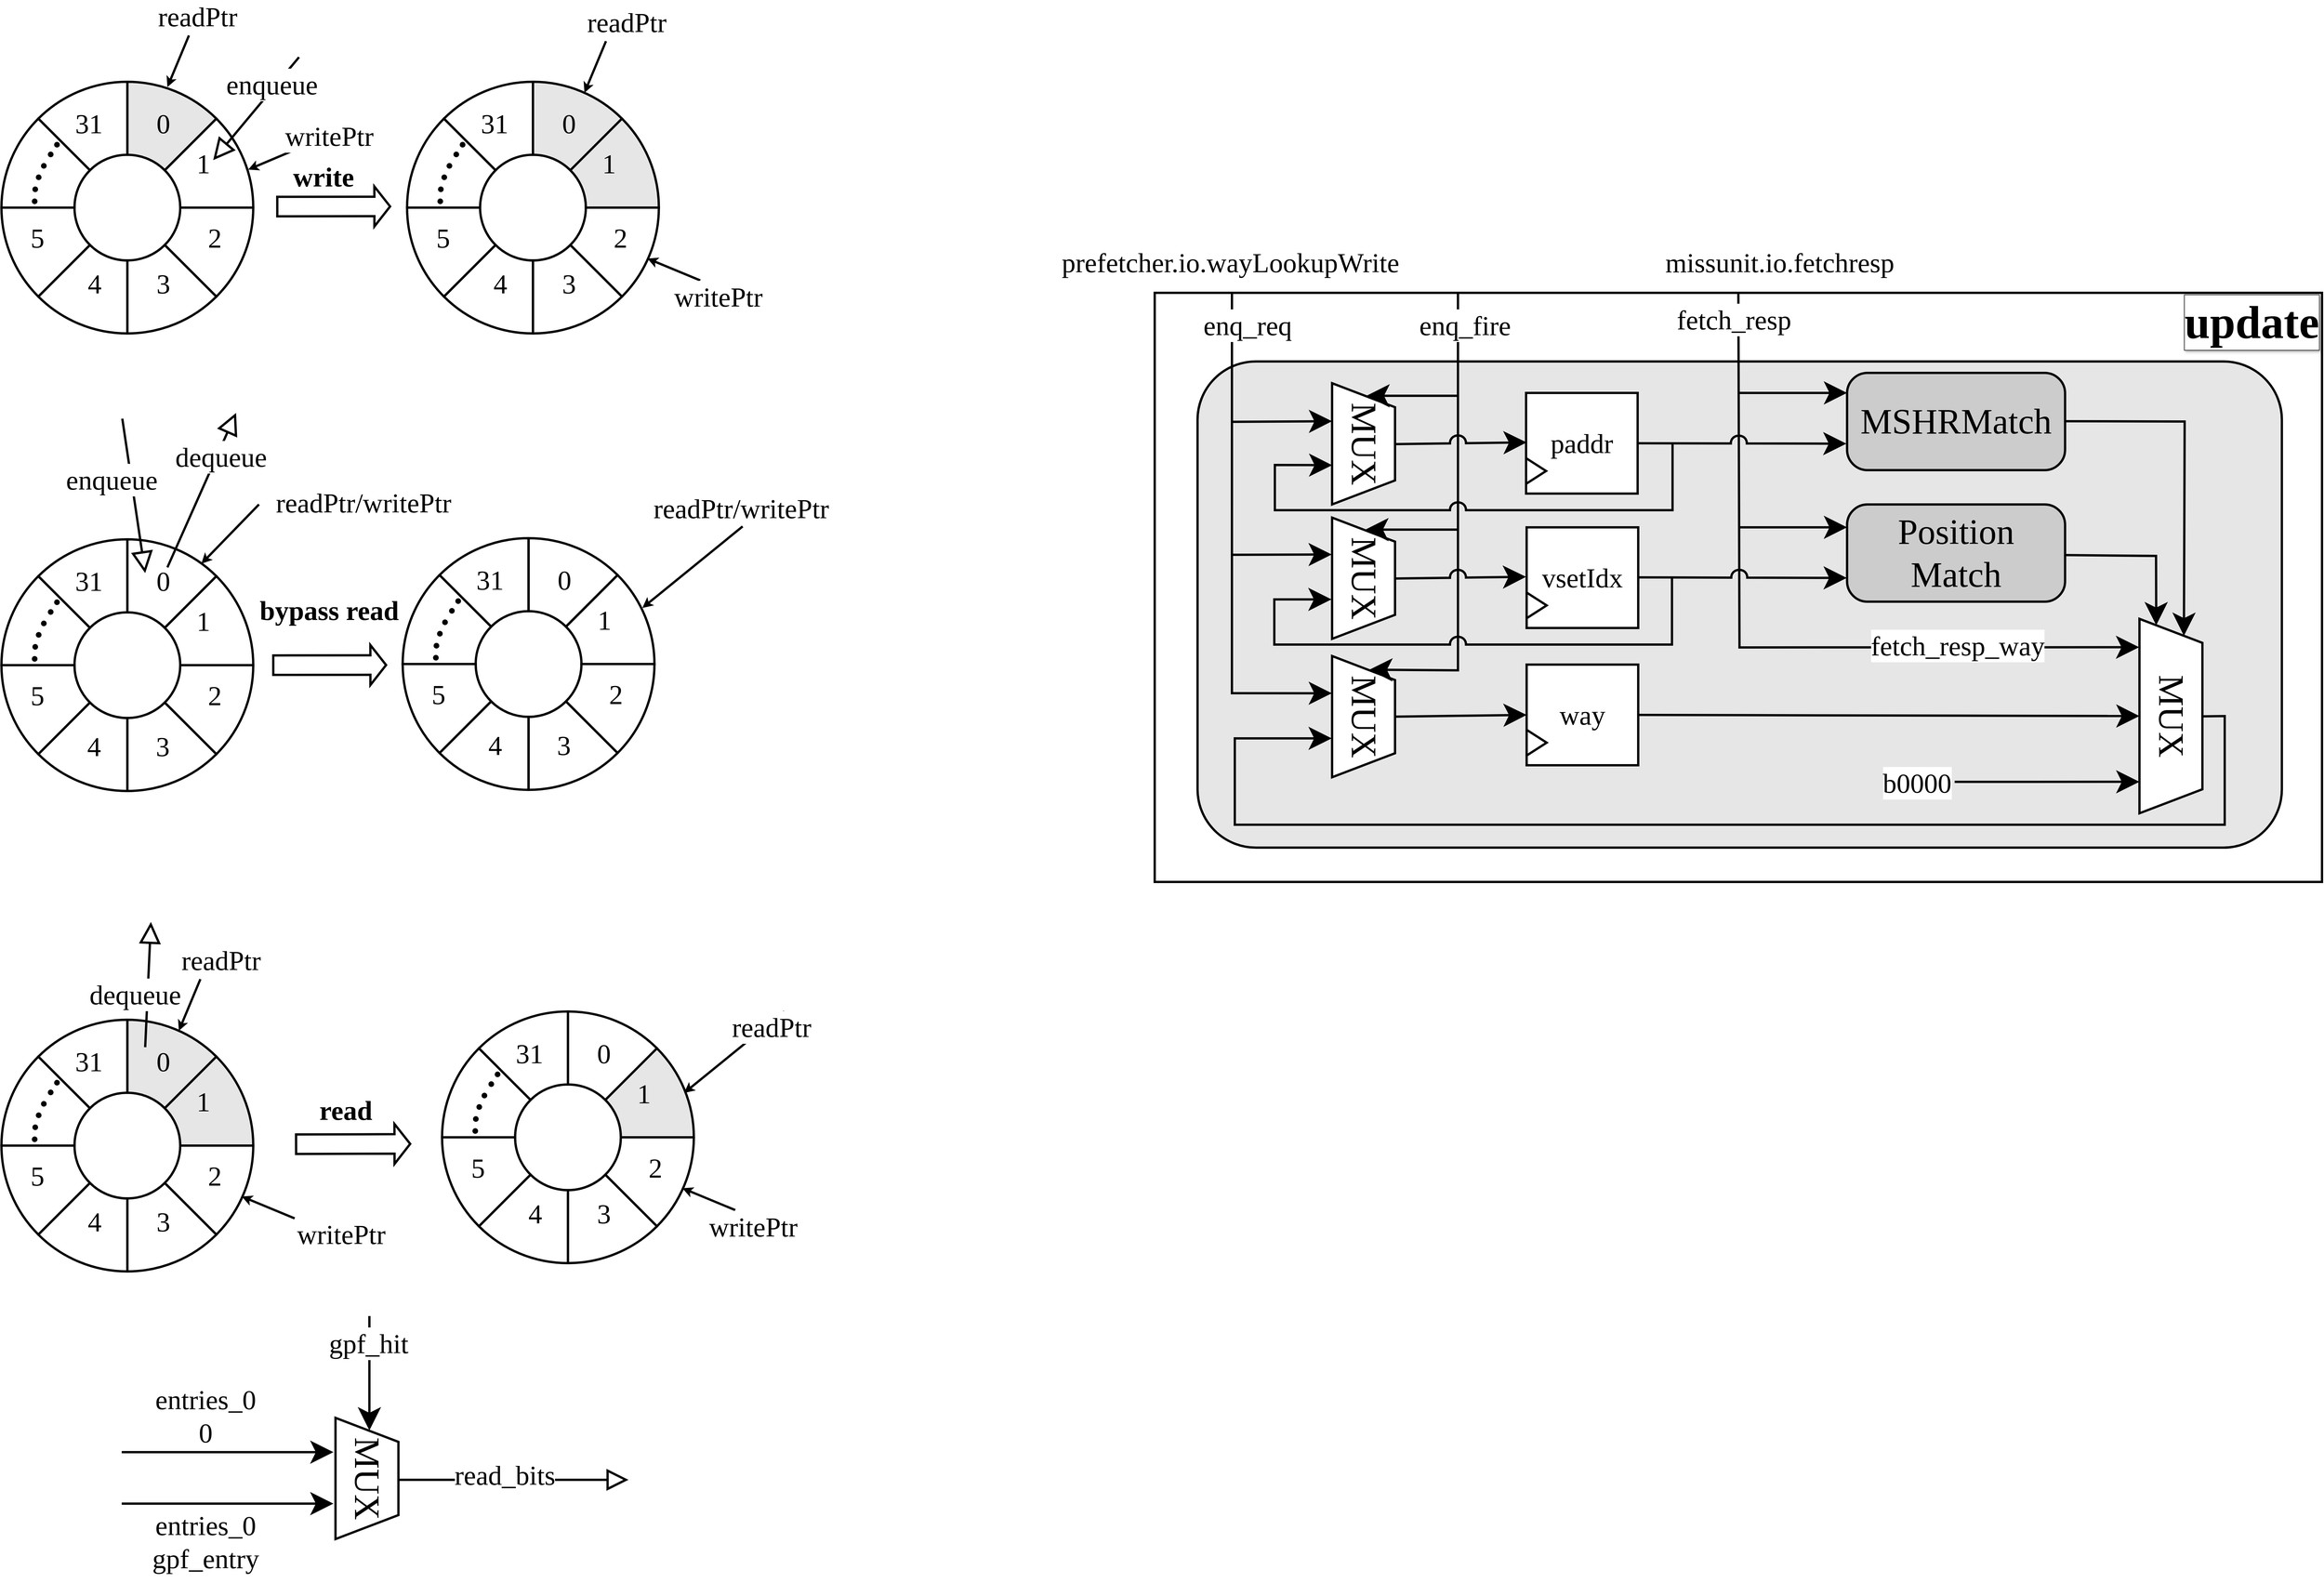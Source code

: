 <mxfile version="26.0.16">
  <diagram name="Page-1" id="PJgCdanIaGpkUApIPNjL">
    <mxGraphModel dx="7284" dy="2024" grid="1" gridSize="10" guides="1" tooltips="1" connect="1" arrows="1" fold="1" page="1" pageScale="1" pageWidth="827" pageHeight="1169" math="0" shadow="0">
      <root>
        <mxCell id="0" />
        <mxCell id="1" parent="0" />
        <mxCell id="8pZrykISCQyfhMCrtGH4-2" value="" style="rounded=0;whiteSpace=wrap;html=1;fillColor=none;strokeWidth=4;" parent="1" vertex="1">
          <mxGeometry x="940" y="2060" width="2040" height="1030" as="geometry" />
        </mxCell>
        <mxCell id="8pZrykISCQyfhMCrtGH4-3" value="" style="rounded=1;whiteSpace=wrap;html=1;fillColor=#E6E6E6;strokeWidth=4;shadow=0;glass=0;autosize=0;resizeWidth=0;imageHeight=24;imageAspect=1;perimeter=rectanglePerimeter;arcSize=12;" parent="1" vertex="1">
          <mxGeometry x="1014.86" y="2180" width="1895" height="850" as="geometry" />
        </mxCell>
        <mxCell id="8pZrykISCQyfhMCrtGH4-4" value="&lt;font face=&quot;MS Mincho, ＭＳ 明朝&quot;&gt;&lt;span style=&quot;font-size: 62px; text-wrap-mode: nowrap;&quot;&gt;MSHRMatch&lt;/span&gt;&lt;/font&gt;" style="rounded=1;whiteSpace=wrap;html=1;fillColor=#CCCCCC;strokeWidth=4;shadow=0;glass=0;autosize=0;resizeWidth=0;imageHeight=24;imageAspect=1;perimeter=rectanglePerimeter;arcSize=21;" parent="1" vertex="1">
          <mxGeometry x="2150" y="2200" width="381.01" height="170" as="geometry" />
        </mxCell>
        <mxCell id="8pZrykISCQyfhMCrtGH4-5" value="&lt;font face=&quot;MS Mincho, ＭＳ 明朝&quot;&gt;&lt;span style=&quot;font-size: 62px; text-wrap-mode: nowrap;&quot;&gt;Position&lt;/span&gt;&lt;/font&gt;&lt;div&gt;&lt;font face=&quot;MS Mincho, ＭＳ 明朝&quot;&gt;&lt;span style=&quot;font-size: 62px; text-wrap-mode: nowrap;&quot;&gt;Match&lt;/span&gt;&lt;/font&gt;&lt;/div&gt;" style="rounded=1;whiteSpace=wrap;html=1;fillColor=#CCCCCC;strokeWidth=4;shadow=0;glass=0;autosize=0;resizeWidth=0;imageHeight=24;imageAspect=1;perimeter=rectanglePerimeter;arcSize=21;" parent="1" vertex="1">
          <mxGeometry x="2150" y="2430" width="381.01" height="170" as="geometry" />
        </mxCell>
        <mxCell id="8pZrykISCQyfhMCrtGH4-6" value="&lt;span style=&quot;font-family: &amp;quot;MS Mincho&amp;quot;, &amp;quot;ＭＳ 明朝&amp;quot;; font-size: 62px; text-wrap-mode: nowrap;&quot;&gt;MUX&lt;/span&gt;" style="shape=trapezoid;perimeter=trapezoidPerimeter;whiteSpace=wrap;html=1;fixedSize=1;fillColor=default;strokeWidth=4;direction=south;size=42.0;movable=1;resizable=1;rotatable=1;deletable=1;editable=1;locked=0;connectable=1;container=0;textDirection=vertical-lr;" parent="1" vertex="1">
          <mxGeometry x="1250" y="2218" width="110" height="212" as="geometry" />
        </mxCell>
        <mxCell id="8pZrykISCQyfhMCrtGH4-9" value="&lt;span style=&quot;font-family: &amp;quot;MS Mincho&amp;quot;, &amp;quot;ＭＳ 明朝&amp;quot;; font-size: 62px; text-wrap-mode: nowrap;&quot;&gt;MUX&lt;/span&gt;" style="shape=trapezoid;perimeter=trapezoidPerimeter;whiteSpace=wrap;html=1;fixedSize=1;fillColor=default;strokeWidth=4;direction=south;size=42.0;movable=1;resizable=1;rotatable=1;deletable=1;editable=1;locked=0;connectable=1;container=0;textDirection=vertical-lr;" parent="1" vertex="1">
          <mxGeometry x="1250" y="2453" width="110" height="212" as="geometry" />
        </mxCell>
        <mxCell id="8pZrykISCQyfhMCrtGH4-10" value="&lt;span style=&quot;font-family: &amp;quot;MS Mincho&amp;quot;, &amp;quot;ＭＳ 明朝&amp;quot;; font-size: 62px; text-wrap-mode: nowrap;&quot;&gt;MUX&lt;/span&gt;" style="shape=trapezoid;perimeter=trapezoidPerimeter;whiteSpace=wrap;html=1;fixedSize=1;fillColor=default;strokeWidth=4;direction=south;size=42.0;movable=1;resizable=1;rotatable=1;deletable=1;editable=1;locked=0;connectable=1;container=0;textDirection=vertical-lr;" parent="1" vertex="1">
          <mxGeometry x="1250" y="2695" width="110" height="212" as="geometry" />
        </mxCell>
        <mxCell id="8pZrykISCQyfhMCrtGH4-13" value="" style="group;fillColor=default;" parent="1" vertex="1" connectable="0">
          <mxGeometry x="1589" y="2235" width="195" height="176" as="geometry" />
        </mxCell>
        <mxCell id="8pZrykISCQyfhMCrtGH4-11" value="&lt;span style=&quot;font-family: &amp;quot;MS Mincho&amp;quot;, &amp;quot;ＭＳ 明朝&amp;quot;; font-size: 48px; text-wrap-mode: nowrap;&quot;&gt;paddr&lt;/span&gt;" style="rounded=0;whiteSpace=wrap;html=1;fillColor=none;strokeWidth=4;" parent="8pZrykISCQyfhMCrtGH4-13" vertex="1">
          <mxGeometry width="195" height="176" as="geometry" />
        </mxCell>
        <mxCell id="8pZrykISCQyfhMCrtGH4-12" value="" style="triangle;whiteSpace=wrap;html=1;fillColor=none;strokeWidth=4;" parent="8pZrykISCQyfhMCrtGH4-13" vertex="1">
          <mxGeometry y="114" width="35" height="45" as="geometry" />
        </mxCell>
        <mxCell id="8pZrykISCQyfhMCrtGH4-15" value="" style="group;fillColor=default;" parent="1" vertex="1" connectable="0">
          <mxGeometry x="1590" y="2470" width="195" height="176" as="geometry" />
        </mxCell>
        <mxCell id="8pZrykISCQyfhMCrtGH4-16" value="&lt;span style=&quot;font-family: &amp;quot;MS Mincho&amp;quot;, &amp;quot;ＭＳ 明朝&amp;quot;; font-size: 48px; text-wrap-mode: nowrap;&quot;&gt;vsetIdx&lt;/span&gt;" style="rounded=0;whiteSpace=wrap;html=1;fillColor=none;strokeWidth=4;" parent="8pZrykISCQyfhMCrtGH4-15" vertex="1">
          <mxGeometry width="195" height="176" as="geometry" />
        </mxCell>
        <mxCell id="8pZrykISCQyfhMCrtGH4-17" value="" style="triangle;whiteSpace=wrap;html=1;fillColor=none;strokeWidth=4;" parent="8pZrykISCQyfhMCrtGH4-15" vertex="1">
          <mxGeometry y="114" width="35" height="45" as="geometry" />
        </mxCell>
        <mxCell id="8pZrykISCQyfhMCrtGH4-18" value="" style="group;fillColor=default;" parent="1" vertex="1" connectable="0">
          <mxGeometry x="1590" y="2710" width="195" height="176" as="geometry" />
        </mxCell>
        <mxCell id="8pZrykISCQyfhMCrtGH4-19" value="&lt;span style=&quot;font-family: &amp;quot;MS Mincho&amp;quot;, &amp;quot;ＭＳ 明朝&amp;quot;; font-size: 48px; text-wrap-mode: nowrap;&quot;&gt;way&lt;/span&gt;" style="rounded=0;whiteSpace=wrap;html=1;fillColor=none;strokeWidth=4;" parent="8pZrykISCQyfhMCrtGH4-18" vertex="1">
          <mxGeometry width="195" height="176" as="geometry" />
        </mxCell>
        <mxCell id="8pZrykISCQyfhMCrtGH4-20" value="" style="triangle;whiteSpace=wrap;html=1;fillColor=none;strokeWidth=4;" parent="8pZrykISCQyfhMCrtGH4-18" vertex="1">
          <mxGeometry y="114" width="35" height="45" as="geometry" />
        </mxCell>
        <mxCell id="8pZrykISCQyfhMCrtGH4-21" value="&lt;span style=&quot;font-family: &amp;quot;MS Mincho&amp;quot;, &amp;quot;ＭＳ 明朝&amp;quot;; font-size: 62px; text-wrap-mode: nowrap;&quot;&gt;MUX&lt;/span&gt;" style="shape=trapezoid;perimeter=trapezoidPerimeter;whiteSpace=wrap;html=1;fixedSize=1;fillColor=default;strokeWidth=4;direction=south;size=42.0;movable=1;resizable=1;rotatable=1;deletable=1;editable=1;locked=0;connectable=1;container=0;textDirection=vertical-lr;" parent="1" vertex="1">
          <mxGeometry x="2660.99" y="2630" width="110" height="340" as="geometry" />
        </mxCell>
        <mxCell id="8pZrykISCQyfhMCrtGH4-25" value="" style="endArrow=classic;html=1;rounded=0;strokeWidth=4;endFill=1;startArrow=none;startFill=0;endSize=28;targetPerimeterSpacing=0;entryX=0.838;entryY=1.001;entryDx=0;entryDy=0;exitX=0.999;exitY=0.424;exitDx=0;exitDy=0;exitPerimeter=0;entryPerimeter=0;" parent="1" target="8pZrykISCQyfhMCrtGH4-21" edge="1">
          <mxGeometry width="50" height="50" relative="1" as="geometry">
            <mxPoint x="2338" y="2915" as="sourcePoint" />
            <mxPoint x="2648" y="2916" as="targetPoint" />
          </mxGeometry>
        </mxCell>
        <mxCell id="8pZrykISCQyfhMCrtGH4-26" value="&lt;font face=&quot;MS Mincho,ＭＳ 明朝&quot; style=&quot;font-size: 48px;&quot;&gt;b0000&lt;/font&gt;" style="edgeLabel;html=1;align=center;verticalAlign=middle;resizable=0;points=[];labelBackgroundColor=default;" parent="1" vertex="1" connectable="0">
          <mxGeometry x="2269.997" y="3009.996" as="geometry">
            <mxPoint x="2" y="-93" as="offset" />
          </mxGeometry>
        </mxCell>
        <mxCell id="8pZrykISCQyfhMCrtGH4-27" value="&lt;font face=&quot;MS Mincho, ＭＳ 明朝&quot;&gt;&lt;span style=&quot;font-size: 48px;&quot;&gt;prefetcher.io.wayLookupWrite&lt;/span&gt;&lt;/font&gt;" style="edgeLabel;html=1;align=center;verticalAlign=middle;resizable=0;points=[];labelBackgroundColor=default;" parent="1" vertex="1" connectable="0">
          <mxGeometry x="1069.997" y="2099.996" as="geometry">
            <mxPoint x="2" y="-93" as="offset" />
          </mxGeometry>
        </mxCell>
        <mxCell id="8pZrykISCQyfhMCrtGH4-29" value="&lt;font face=&quot;MS Mincho, ＭＳ 明朝&quot;&gt;&lt;span style=&quot;font-size: 48px;&quot;&gt;missunit.io.fetchresp&lt;/span&gt;&lt;/font&gt;" style="edgeLabel;html=1;align=center;verticalAlign=middle;resizable=0;points=[];labelBackgroundColor=default;" parent="1" vertex="1" connectable="0">
          <mxGeometry x="2029.997" y="2099.996" as="geometry">
            <mxPoint x="2" y="-93" as="offset" />
          </mxGeometry>
        </mxCell>
        <mxCell id="8pZrykISCQyfhMCrtGH4-31" value="" style="endArrow=classic;html=1;rounded=0;strokeWidth=4;endFill=1;startArrow=none;startFill=0;endSize=28;targetPerimeterSpacing=0;entryX=0.307;entryY=1.003;entryDx=0;entryDy=0;exitX=0.065;exitY=0;exitDx=0;exitDy=0;exitPerimeter=0;entryPerimeter=0;" parent="1" target="8pZrykISCQyfhMCrtGH4-10" edge="1">
          <mxGeometry width="50" height="50" relative="1" as="geometry">
            <mxPoint x="1075.004" y="2060" as="sourcePoint" />
            <mxPoint x="1248.55" y="2283.932" as="targetPoint" />
            <Array as="points">
              <mxPoint x="1075" y="2760" />
            </Array>
          </mxGeometry>
        </mxCell>
        <mxCell id="8pZrykISCQyfhMCrtGH4-24" value="&lt;font face=&quot;MS Mincho,ＭＳ 明朝&quot; style=&quot;font-size: 48px;&quot;&gt;enq_req&lt;/font&gt;" style="edgeLabel;html=1;align=center;verticalAlign=middle;resizable=0;points=[];labelBackgroundColor=default;" parent="1" vertex="1" connectable="0">
          <mxGeometry x="1099.997" y="2209.996" as="geometry">
            <mxPoint x="2" y="-93" as="offset" />
          </mxGeometry>
        </mxCell>
        <mxCell id="8pZrykISCQyfhMCrtGH4-34" value="" style="endArrow=classic;html=1;rounded=0;strokeWidth=4;endFill=1;startArrow=none;startFill=0;endSize=28;targetPerimeterSpacing=0;entryX=0.113;entryY=0.409;entryDx=0;entryDy=0;entryPerimeter=0;" parent="1" target="8pZrykISCQyfhMCrtGH4-10" edge="1">
          <mxGeometry width="50" height="50" relative="1" as="geometry">
            <mxPoint x="1470" y="2060" as="sourcePoint" />
            <mxPoint x="1305" y="2240.59" as="targetPoint" />
            <Array as="points">
              <mxPoint x="1470" y="2720" />
            </Array>
          </mxGeometry>
        </mxCell>
        <mxCell id="8pZrykISCQyfhMCrtGH4-38" value="" style="endArrow=classic;html=1;rounded=0;strokeWidth=4;endFill=1;startArrow=none;startFill=0;endSize=28;targetPerimeterSpacing=0;entryX=0;entryY=0.5;entryDx=0;entryDy=0;exitX=0.5;exitY=0;exitDx=0;exitDy=0;" parent="1" source="8pZrykISCQyfhMCrtGH4-10" target="8pZrykISCQyfhMCrtGH4-19" edge="1">
          <mxGeometry width="50" height="50" relative="1" as="geometry">
            <mxPoint x="1280" y="2800" as="sourcePoint" />
            <mxPoint x="1560" y="2800" as="targetPoint" />
          </mxGeometry>
        </mxCell>
        <mxCell id="8pZrykISCQyfhMCrtGH4-39" value="" style="endArrow=classic;html=1;rounded=0;strokeWidth=4;endFill=1;startArrow=none;startFill=0;endSize=28;targetPerimeterSpacing=0;entryX=0.5;entryY=1;entryDx=0;entryDy=0;exitX=1;exitY=0.5;exitDx=0;exitDy=0;" parent="1" source="8pZrykISCQyfhMCrtGH4-19" target="8pZrykISCQyfhMCrtGH4-21" edge="1">
          <mxGeometry width="50" height="50" relative="1" as="geometry">
            <mxPoint x="1800" y="2799.5" as="sourcePoint" />
            <mxPoint x="2030" y="2796.5" as="targetPoint" />
          </mxGeometry>
        </mxCell>
        <mxCell id="8pZrykISCQyfhMCrtGH4-23" value="&lt;font face=&quot;MS Mincho,ＭＳ 明朝&quot; style=&quot;font-size: 48px;&quot;&gt;enq_fire&lt;/font&gt;" style="edgeLabel;html=1;align=center;verticalAlign=middle;resizable=0;points=[];labelBackgroundColor=default;" parent="1" vertex="1" connectable="0">
          <mxGeometry x="1479.997" y="2209.996" as="geometry">
            <mxPoint x="2" y="-93" as="offset" />
          </mxGeometry>
        </mxCell>
        <mxCell id="8pZrykISCQyfhMCrtGH4-48" value="" style="endArrow=classic;html=1;rounded=0;strokeWidth=4;endFill=1;startArrow=none;startFill=0;endSize=28;targetPerimeterSpacing=0;entryX=0.146;entryY=1.005;entryDx=0;entryDy=0;entryPerimeter=0;exitX=0.5;exitY=0;exitDx=0;exitDy=0;" parent="1" source="8pZrykISCQyfhMCrtGH4-2" target="8pZrykISCQyfhMCrtGH4-21" edge="1">
          <mxGeometry width="50" height="50" relative="1" as="geometry">
            <mxPoint x="1950" y="1960" as="sourcePoint" />
            <mxPoint x="2230" y="1960" as="targetPoint" />
            <Array as="points">
              <mxPoint x="1962" y="2680" />
            </Array>
          </mxGeometry>
        </mxCell>
        <mxCell id="8pZrykISCQyfhMCrtGH4-49" value="" style="endArrow=classic;html=1;rounded=0;strokeWidth=4;endFill=1;startArrow=none;startFill=0;endSize=28;targetPerimeterSpacing=0;entryX=-0.004;entryY=0.364;entryDx=0;entryDy=0;entryPerimeter=0;" parent="1" edge="1">
          <mxGeometry width="50" height="50" relative="1" as="geometry">
            <mxPoint x="1960" y="2235" as="sourcePoint" />
            <mxPoint x="2150" y="2235" as="targetPoint" />
          </mxGeometry>
        </mxCell>
        <mxCell id="8pZrykISCQyfhMCrtGH4-50" value="" style="endArrow=classic;html=1;rounded=0;strokeWidth=4;endFill=1;startArrow=none;startFill=0;endSize=28;targetPerimeterSpacing=0;entryX=-0.004;entryY=0.364;entryDx=0;entryDy=0;entryPerimeter=0;" parent="1" edge="1">
          <mxGeometry width="50" height="50" relative="1" as="geometry">
            <mxPoint x="1960" y="2470" as="sourcePoint" />
            <mxPoint x="2150" y="2470" as="targetPoint" />
          </mxGeometry>
        </mxCell>
        <mxCell id="8pZrykISCQyfhMCrtGH4-51" value="" style="endArrow=classic;html=1;rounded=0;strokeWidth=4;endFill=1;startArrow=none;startFill=0;endSize=28;targetPerimeterSpacing=0;entryX=0;entryY=0.25;entryDx=0;entryDy=0;" parent="1" target="8pZrykISCQyfhMCrtGH4-21" edge="1">
          <mxGeometry width="50" height="50" relative="1" as="geometry">
            <mxPoint x="2531.01" y="2284.5" as="sourcePoint" />
            <mxPoint x="2721.01" y="2284.5" as="targetPoint" />
            <Array as="points">
              <mxPoint x="2740" y="2285" />
            </Array>
          </mxGeometry>
        </mxCell>
        <mxCell id="8pZrykISCQyfhMCrtGH4-52" value="" style="endArrow=classic;html=1;rounded=0;strokeWidth=4;endFill=1;startArrow=none;startFill=0;endSize=28;targetPerimeterSpacing=0;entryX=0;entryY=0.75;entryDx=0;entryDy=0;" parent="1" target="8pZrykISCQyfhMCrtGH4-21" edge="1">
          <mxGeometry width="50" height="50" relative="1" as="geometry">
            <mxPoint x="2530" y="2518.5" as="sourcePoint" />
            <mxPoint x="2720" y="2518.5" as="targetPoint" />
            <Array as="points">
              <mxPoint x="2690" y="2520" />
            </Array>
          </mxGeometry>
        </mxCell>
        <mxCell id="8pZrykISCQyfhMCrtGH4-53" value="" style="endArrow=classic;html=1;rounded=0;strokeWidth=4;endFill=1;startArrow=none;startFill=0;endSize=28;targetPerimeterSpacing=0;entryX=0.679;entryY=1.005;entryDx=0;entryDy=0;entryPerimeter=0;" parent="1" target="8pZrykISCQyfhMCrtGH4-10" edge="1">
          <mxGeometry width="50" height="50" relative="1" as="geometry">
            <mxPoint x="2770.99" y="2800.5" as="sourcePoint" />
            <mxPoint x="2960.99" y="2800.5" as="targetPoint" />
            <Array as="points">
              <mxPoint x="2810" y="2800" />
              <mxPoint x="2810" y="2990" />
              <mxPoint x="1080" y="2990" />
              <mxPoint x="1080" y="2839" />
            </Array>
          </mxGeometry>
        </mxCell>
        <mxCell id="8pZrykISCQyfhMCrtGH4-22" value="&lt;font face=&quot;MS Mincho,ＭＳ 明朝&quot; style=&quot;font-size: 48px;&quot;&gt;fetch_resp&lt;/font&gt;" style="edgeLabel;html=1;align=center;verticalAlign=middle;resizable=0;points=[];labelBackgroundColor=default;" parent="1" vertex="1" connectable="0">
          <mxGeometry x="1949.997" y="2199.996" as="geometry">
            <mxPoint x="2" y="-93" as="offset" />
          </mxGeometry>
        </mxCell>
        <mxCell id="8pZrykISCQyfhMCrtGH4-54" value="&lt;font face=&quot;MS Mincho,ＭＳ 明朝&quot; style=&quot;font-size: 48px;&quot;&gt;fetch_resp_way&lt;/font&gt;" style="edgeLabel;html=1;align=center;verticalAlign=middle;resizable=0;points=[];labelBackgroundColor=default;" parent="1" vertex="1" connectable="0">
          <mxGeometry x="2340.507" y="2769.996" as="geometry">
            <mxPoint x="2" y="-93" as="offset" />
          </mxGeometry>
        </mxCell>
        <mxCell id="8pZrykISCQyfhMCrtGH4-55" value="" style="endArrow=classic;html=1;rounded=0;strokeWidth=4;endFill=1;startArrow=none;startFill=0;endSize=28;targetPerimeterSpacing=0;entryX=0;entryY=0.5;entryDx=0;entryDy=0;exitX=0.5;exitY=0;exitDx=0;exitDy=0;jumpStyle=arc;jumpSize=22;" parent="1" edge="1">
          <mxGeometry width="50" height="50" relative="1" as="geometry">
            <mxPoint x="1360" y="2324.5" as="sourcePoint" />
            <mxPoint x="1590" y="2321.5" as="targetPoint" />
          </mxGeometry>
        </mxCell>
        <mxCell id="8pZrykISCQyfhMCrtGH4-56" value="" style="endArrow=classic;html=1;rounded=0;strokeWidth=4;endFill=1;startArrow=none;startFill=0;endSize=28;targetPerimeterSpacing=0;entryX=0;entryY=0.5;entryDx=0;entryDy=0;exitX=0.5;exitY=0;exitDx=0;exitDy=0;jumpStyle=arc;jumpSize=22;" parent="1" edge="1">
          <mxGeometry width="50" height="50" relative="1" as="geometry">
            <mxPoint x="1359" y="2559.5" as="sourcePoint" />
            <mxPoint x="1589" y="2556.5" as="targetPoint" />
          </mxGeometry>
        </mxCell>
        <mxCell id="8pZrykISCQyfhMCrtGH4-57" value="" style="endArrow=classic;html=1;rounded=0;strokeWidth=4;endFill=1;startArrow=none;startFill=0;endSize=28;targetPerimeterSpacing=0;entryX=-0.003;entryY=0.728;entryDx=0;entryDy=0;exitX=1;exitY=0.5;exitDx=0;exitDy=0;jumpStyle=arc;jumpSize=22;entryPerimeter=0;" parent="1" source="8pZrykISCQyfhMCrtGH4-11" target="8pZrykISCQyfhMCrtGH4-4" edge="1">
          <mxGeometry width="50" height="50" relative="1" as="geometry">
            <mxPoint x="1784" y="2324.5" as="sourcePoint" />
            <mxPoint x="2014" y="2321.5" as="targetPoint" />
          </mxGeometry>
        </mxCell>
        <mxCell id="8pZrykISCQyfhMCrtGH4-58" value="" style="endArrow=classic;html=1;rounded=0;strokeWidth=4;endFill=1;startArrow=none;startFill=0;endSize=28;targetPerimeterSpacing=0;entryX=-0.003;entryY=0.728;entryDx=0;entryDy=0;exitX=1;exitY=0.5;exitDx=0;exitDy=0;jumpStyle=arc;jumpSize=22;entryPerimeter=0;" parent="1" edge="1">
          <mxGeometry width="50" height="50" relative="1" as="geometry">
            <mxPoint x="1784.5" y="2557.5" as="sourcePoint" />
            <mxPoint x="2149.5" y="2558.5" as="targetPoint" />
          </mxGeometry>
        </mxCell>
        <mxCell id="8pZrykISCQyfhMCrtGH4-59" value="" style="endArrow=classic;html=1;rounded=0;strokeWidth=4;endFill=1;startArrow=none;startFill=0;endSize=28;entryX=-0.004;entryY=0.364;entryDx=0;entryDy=0;entryPerimeter=0;sourcePerimeterSpacing=0;" parent="1" edge="1">
          <mxGeometry width="50" height="50" relative="1" as="geometry">
            <mxPoint x="1470" y="2474" as="sourcePoint" />
            <mxPoint x="1308" y="2474" as="targetPoint" />
          </mxGeometry>
        </mxCell>
        <mxCell id="8pZrykISCQyfhMCrtGH4-60" value="" style="endArrow=classic;html=1;rounded=0;strokeWidth=4;endFill=1;startArrow=none;startFill=0;endSize=28;entryX=-0.004;entryY=0.364;entryDx=0;entryDy=0;entryPerimeter=0;sourcePerimeterSpacing=0;" parent="1" edge="1">
          <mxGeometry width="50" height="50" relative="1" as="geometry">
            <mxPoint x="1472" y="2240" as="sourcePoint" />
            <mxPoint x="1310" y="2240" as="targetPoint" />
          </mxGeometry>
        </mxCell>
        <mxCell id="8pZrykISCQyfhMCrtGH4-61" value="" style="endArrow=classic;html=1;rounded=0;strokeWidth=4;endFill=1;startArrow=none;startFill=0;endSize=28;targetPerimeterSpacing=0;entryX=0.304;entryY=1.005;entryDx=0;entryDy=0;entryPerimeter=0;" parent="1" target="8pZrykISCQyfhMCrtGH4-9" edge="1">
          <mxGeometry width="50" height="50" relative="1" as="geometry">
            <mxPoint x="1074" y="2518" as="sourcePoint" />
            <mxPoint x="1245" y="2517.5" as="targetPoint" />
          </mxGeometry>
        </mxCell>
        <mxCell id="8pZrykISCQyfhMCrtGH4-62" value="" style="endArrow=classic;html=1;rounded=0;strokeWidth=4;endFill=1;startArrow=none;startFill=0;endSize=28;targetPerimeterSpacing=0;entryX=0.304;entryY=1.005;entryDx=0;entryDy=0;entryPerimeter=0;" parent="1" edge="1">
          <mxGeometry width="50" height="50" relative="1" as="geometry">
            <mxPoint x="1075" y="2285.5" as="sourcePoint" />
            <mxPoint x="1250" y="2284.5" as="targetPoint" />
          </mxGeometry>
        </mxCell>
        <mxCell id="8pZrykISCQyfhMCrtGH4-63" value="" style="endArrow=classic;html=1;rounded=0;strokeWidth=4;endFill=1;startArrow=none;startFill=0;endSize=28;entryX=0.676;entryY=0.998;entryDx=0;entryDy=0;jumpStyle=arc;jumpSize=22;sourcePerimeterSpacing=0;entryPerimeter=0;" parent="1" target="8pZrykISCQyfhMCrtGH4-6" edge="1">
          <mxGeometry width="50" height="50" relative="1" as="geometry">
            <mxPoint x="1845" y="2322" as="sourcePoint" />
            <mxPoint x="1685" y="2458" as="targetPoint" />
            <Array as="points">
              <mxPoint x="1845" y="2440" />
              <mxPoint x="1150" y="2440" />
              <mxPoint x="1150" y="2361" />
            </Array>
          </mxGeometry>
        </mxCell>
        <mxCell id="8pZrykISCQyfhMCrtGH4-64" value="" style="endArrow=classic;html=1;rounded=0;strokeWidth=4;endFill=1;startArrow=none;startFill=0;endSize=28;entryX=0.676;entryY=0.998;entryDx=0;entryDy=0;jumpStyle=arc;jumpSize=22;sourcePerimeterSpacing=0;entryPerimeter=0;" parent="1" edge="1">
          <mxGeometry width="50" height="50" relative="1" as="geometry">
            <mxPoint x="1844" y="2557" as="sourcePoint" />
            <mxPoint x="1249" y="2596" as="targetPoint" />
            <Array as="points">
              <mxPoint x="1844" y="2675" />
              <mxPoint x="1149" y="2675" />
              <mxPoint x="1149" y="2596" />
            </Array>
          </mxGeometry>
        </mxCell>
        <mxCell id="8pZrykISCQyfhMCrtGH4-96" value="&lt;font face=&quot;MS Mincho,ＭＳ 明朝&quot;&gt;update&lt;/font&gt;" style="edgeLabel;html=1;align=center;verticalAlign=middle;resizable=0;points=[];labelBackgroundColor=default;labelBorderColor=default;textShadow=1;fontStyle=1;fontSize=80;" parent="1" vertex="1" connectable="0">
          <mxGeometry x="2854.997" y="2203.996" as="geometry">
            <mxPoint x="2" y="-93" as="offset" />
          </mxGeometry>
        </mxCell>
        <mxCell id="8pZrykISCQyfhMCrtGH4-251" value="&lt;font face=&quot;MS Mincho, ＭＳ 明朝&quot;&gt;&lt;span style=&quot;font-size: 48px;&quot;&gt;readPtr&lt;/span&gt;&lt;/font&gt;" style="edgeLabel;html=1;align=center;verticalAlign=middle;resizable=0;points=[];labelBackgroundColor=default;" parent="1" vertex="1" connectable="0">
          <mxGeometry x="14.577" y="1679.996" as="geometry">
            <mxPoint x="2" y="-93" as="offset" />
          </mxGeometry>
        </mxCell>
        <mxCell id="8pZrykISCQyfhMCrtGH4-252" value="" style="endArrow=none;html=1;rounded=0;strokeWidth=4;exitX=0.71;exitY=0.046;exitDx=0;exitDy=0;exitPerimeter=0;endFill=1;startFill=1;startArrow=classic;" parent="1" edge="1">
          <mxGeometry width="50" height="50" relative="1" as="geometry">
            <mxPoint x="-56.58" y="1710.24" as="sourcePoint" />
            <mxPoint x="-18.98" y="1620" as="targetPoint" />
          </mxGeometry>
        </mxCell>
        <mxCell id="8pZrykISCQyfhMCrtGH4-271" value="" style="endArrow=none;html=1;rounded=0;strokeWidth=4;endFill=1;startFill=1;startArrow=classic;exitX=0.972;exitY=0.663;exitDx=0;exitDy=0;exitPerimeter=0;" parent="1" edge="1">
          <mxGeometry width="50" height="50" relative="1" as="geometry">
            <mxPoint x="53.42" y="2000" as="sourcePoint" />
            <mxPoint x="145.74" y="2038.28" as="targetPoint" />
          </mxGeometry>
        </mxCell>
        <mxCell id="8pZrykISCQyfhMCrtGH4-273" value="&lt;font face=&quot;MS Mincho, ＭＳ 明朝&quot;&gt;&lt;span style=&quot;font-size: 48px;&quot;&gt;writePtr&lt;/span&gt;&lt;/font&gt;" style="edgeLabel;html=1;align=center;verticalAlign=middle;resizable=0;points=[];labelBackgroundColor=default;" parent="1" vertex="1" connectable="0">
          <mxGeometry x="174.577" y="2159.996" as="geometry">
            <mxPoint x="2" y="-93" as="offset" />
          </mxGeometry>
        </mxCell>
        <mxCell id="8pZrykISCQyfhMCrtGH4-285" value="" style="verticalLabelPosition=bottom;verticalAlign=top;html=1;shape=mxgraph.basic.partConcEllipse;startAngle=0;endAngle=0.125;arcWidth=0.58;strokeWidth=4;fillColor=#E6E6E6;" parent="1" vertex="1">
          <mxGeometry x="-366.58" y="1691" width="440" height="440" as="geometry" />
        </mxCell>
        <mxCell id="8pZrykISCQyfhMCrtGH4-286" value="" style="verticalLabelPosition=bottom;verticalAlign=top;html=1;shape=mxgraph.basic.partConcEllipse;startAngle=0.125;endAngle=0.250;arcWidth=0.58;strokeWidth=4;fillColor=#E6E6E6;" parent="1" vertex="1">
          <mxGeometry x="-366.58" y="1691" width="440" height="440" as="geometry" />
        </mxCell>
        <mxCell id="8pZrykISCQyfhMCrtGH4-287" value="" style="verticalLabelPosition=bottom;verticalAlign=top;html=1;shape=mxgraph.basic.partConcEllipse;startAngle=0;endAngle=0.125;arcWidth=0.58;strokeWidth=4;direction=south;fillColor=none;" parent="1" vertex="1">
          <mxGeometry x="-366.58" y="1691" width="440" height="440" as="geometry" />
        </mxCell>
        <mxCell id="8pZrykISCQyfhMCrtGH4-288" value="" style="verticalLabelPosition=bottom;verticalAlign=top;html=1;shape=mxgraph.basic.partConcEllipse;startAngle=0.125;endAngle=0.250;arcWidth=0.58;strokeWidth=4;direction=south;fillColor=none;" parent="1" vertex="1">
          <mxGeometry x="-366.58" y="1691" width="440" height="440" as="geometry" />
        </mxCell>
        <mxCell id="8pZrykISCQyfhMCrtGH4-289" value="" style="verticalLabelPosition=bottom;verticalAlign=top;html=1;shape=mxgraph.basic.partConcEllipse;startAngle=0;endAngle=0.125;arcWidth=0.58;strokeWidth=4;flipH=1;fillColor=none;" parent="1" vertex="1">
          <mxGeometry x="-366.58" y="1691" width="440" height="440" as="geometry" />
        </mxCell>
        <mxCell id="8pZrykISCQyfhMCrtGH4-290" value="" style="verticalLabelPosition=bottom;verticalAlign=top;html=1;shape=mxgraph.basic.partConcEllipse;startAngle=0.125;endAngle=0.250;arcWidth=0.58;strokeWidth=4;flipH=1;fillColor=none;" parent="1" vertex="1">
          <mxGeometry x="-366.58" y="1691" width="440" height="440" as="geometry" />
        </mxCell>
        <mxCell id="8pZrykISCQyfhMCrtGH4-291" value="" style="verticalLabelPosition=bottom;verticalAlign=top;html=1;shape=mxgraph.basic.partConcEllipse;startAngle=0;endAngle=0.125;arcWidth=0.58;strokeWidth=4;direction=south;flipH=1;fillColor=none;" parent="1" vertex="1">
          <mxGeometry x="-366.58" y="1691" width="440" height="440" as="geometry" />
        </mxCell>
        <mxCell id="8pZrykISCQyfhMCrtGH4-292" value="" style="verticalLabelPosition=bottom;verticalAlign=top;html=1;shape=mxgraph.basic.partConcEllipse;startAngle=0.125;endAngle=0.250;arcWidth=0.58;strokeWidth=4;direction=south;flipH=1;fillColor=none;" parent="1" vertex="1">
          <mxGeometry x="-366.58" y="1691" width="440" height="440" as="geometry" />
        </mxCell>
        <mxCell id="8pZrykISCQyfhMCrtGH4-293" value="&lt;font face=&quot;MS Mincho, ＭＳ 明朝&quot;&gt;&lt;span style=&quot;font-size: 48px;&quot;&gt;0&lt;/span&gt;&lt;/font&gt;" style="edgeLabel;html=1;align=center;verticalAlign=middle;resizable=0;points=[];labelBackgroundColor=none;" parent="1" vertex="1" connectable="0">
          <mxGeometry x="-86.583" y="1856.996" as="geometry">
            <mxPoint x="2" y="-93" as="offset" />
          </mxGeometry>
        </mxCell>
        <mxCell id="8pZrykISCQyfhMCrtGH4-294" value="&lt;font face=&quot;MS Mincho, ＭＳ 明朝&quot;&gt;&lt;span style=&quot;font-size: 48px;&quot;&gt;31&lt;/span&gt;&lt;/font&gt;" style="edgeLabel;html=1;align=center;verticalAlign=middle;resizable=0;points=[];labelBackgroundColor=default;" parent="1" vertex="1" connectable="0">
          <mxGeometry x="-216.583" y="1856.996" as="geometry">
            <mxPoint x="2" y="-93" as="offset" />
          </mxGeometry>
        </mxCell>
        <mxCell id="8pZrykISCQyfhMCrtGH4-295" value="&lt;font face=&quot;MS Mincho, ＭＳ 明朝&quot;&gt;&lt;span style=&quot;font-size: 48px;&quot;&gt;2&lt;/span&gt;&lt;/font&gt;" style="edgeLabel;html=1;align=center;verticalAlign=middle;resizable=0;points=[];labelBackgroundColor=default;" parent="1" vertex="1" connectable="0">
          <mxGeometry x="3.417" y="2056.996" as="geometry">
            <mxPoint x="2" y="-93" as="offset" />
          </mxGeometry>
        </mxCell>
        <mxCell id="8pZrykISCQyfhMCrtGH4-296" value="&lt;font face=&quot;MS Mincho, ＭＳ 明朝&quot;&gt;&lt;span style=&quot;font-size: 48px;&quot;&gt;3&lt;/span&gt;&lt;/font&gt;" style="edgeLabel;html=1;align=center;verticalAlign=middle;resizable=0;points=[];labelBackgroundColor=default;" parent="1" vertex="1" connectable="0">
          <mxGeometry x="-86.583" y="2136.996" as="geometry">
            <mxPoint x="2" y="-93" as="offset" />
          </mxGeometry>
        </mxCell>
        <mxCell id="8pZrykISCQyfhMCrtGH4-297" value="&lt;font face=&quot;MS Mincho, ＭＳ 明朝&quot;&gt;&lt;span style=&quot;font-size: 48px;&quot;&gt;4&lt;/span&gt;&lt;/font&gt;" style="edgeLabel;html=1;align=center;verticalAlign=middle;resizable=0;points=[];labelBackgroundColor=default;" parent="1" vertex="1" connectable="0">
          <mxGeometry x="-206.583" y="2136.996" as="geometry">
            <mxPoint x="2" y="-93" as="offset" />
          </mxGeometry>
        </mxCell>
        <mxCell id="8pZrykISCQyfhMCrtGH4-298" value="&lt;font face=&quot;MS Mincho, ＭＳ 明朝&quot;&gt;&lt;span style=&quot;font-size: 48px;&quot;&gt;5&lt;/span&gt;&lt;/font&gt;" style="edgeLabel;html=1;align=center;verticalAlign=middle;resizable=0;points=[];labelBackgroundColor=default;" parent="1" vertex="1" connectable="0">
          <mxGeometry x="-306.583" y="2056.996" as="geometry">
            <mxPoint x="2" y="-93" as="offset" />
          </mxGeometry>
        </mxCell>
        <mxCell id="8pZrykISCQyfhMCrtGH4-299" value="&lt;font face=&quot;MS Mincho, ＭＳ 明朝&quot;&gt;&lt;span style=&quot;font-size: 48px;&quot;&gt;1&lt;/span&gt;&lt;/font&gt;" style="edgeLabel;html=1;align=center;verticalAlign=middle;resizable=0;points=[];labelBackgroundColor=none;" parent="1" vertex="1" connectable="0">
          <mxGeometry x="-16.583" y="1926.996" as="geometry">
            <mxPoint x="2" y="-93" as="offset" />
          </mxGeometry>
        </mxCell>
        <mxCell id="8pZrykISCQyfhMCrtGH4-300" value="" style="shape=waypoint;sketch=0;fillStyle=solid;size=6;pointerEvents=1;points=[];fillColor=none;resizable=0;rotatable=0;perimeter=centerPerimeter;snapToPoint=1;strokeWidth=3;" parent="1" vertex="1">
          <mxGeometry x="-318.58" y="1890" width="20" height="20" as="geometry" />
        </mxCell>
        <mxCell id="8pZrykISCQyfhMCrtGH4-301" value="" style="shape=waypoint;sketch=0;fillStyle=solid;size=6;pointerEvents=1;points=[];fillColor=none;resizable=0;rotatable=0;perimeter=centerPerimeter;snapToPoint=1;strokeWidth=3;" parent="1" vertex="1">
          <mxGeometry x="-317.58" y="1869" width="20" height="20" as="geometry" />
        </mxCell>
        <mxCell id="8pZrykISCQyfhMCrtGH4-302" value="" style="shape=waypoint;sketch=0;fillStyle=solid;size=6;pointerEvents=1;points=[];fillColor=none;resizable=0;rotatable=0;perimeter=centerPerimeter;snapToPoint=1;strokeWidth=3;" parent="1" vertex="1">
          <mxGeometry x="-311.58" y="1848" width="20" height="20" as="geometry" />
        </mxCell>
        <mxCell id="8pZrykISCQyfhMCrtGH4-303" value="" style="shape=waypoint;sketch=0;fillStyle=solid;size=6;pointerEvents=1;points=[];fillColor=none;resizable=0;rotatable=0;perimeter=centerPerimeter;snapToPoint=1;strokeWidth=3;" parent="1" vertex="1">
          <mxGeometry x="-302.58" y="1828" width="20" height="20" as="geometry" />
        </mxCell>
        <mxCell id="8pZrykISCQyfhMCrtGH4-304" value="" style="shape=waypoint;sketch=0;fillStyle=solid;size=6;pointerEvents=1;points=[];fillColor=none;resizable=0;rotatable=0;perimeter=centerPerimeter;snapToPoint=1;strokeWidth=3;" parent="1" vertex="1">
          <mxGeometry x="-290.58" y="1808" width="20" height="20" as="geometry" />
        </mxCell>
        <mxCell id="8pZrykISCQyfhMCrtGH4-305" value="" style="shape=waypoint;sketch=0;fillStyle=solid;size=6;pointerEvents=1;points=[];fillColor=none;resizable=0;rotatable=0;perimeter=centerPerimeter;snapToPoint=1;strokeWidth=3;" parent="1" vertex="1">
          <mxGeometry x="-279.58" y="1791" width="20" height="20" as="geometry" />
        </mxCell>
        <mxCell id="8pZrykISCQyfhMCrtGH4-306" value="&lt;font face=&quot;MS Mincho, ＭＳ 明朝&quot;&gt;&lt;span style=&quot;font-size: 48px;&quot;&gt;readPtr&lt;/span&gt;&lt;/font&gt;" style="edgeLabel;html=1;align=center;verticalAlign=middle;resizable=0;points=[];labelBackgroundColor=default;fontColor=#000000;" parent="1" vertex="1" connectable="0">
          <mxGeometry x="-735.423" y="1669.996" as="geometry">
            <mxPoint x="2" y="-93" as="offset" />
          </mxGeometry>
        </mxCell>
        <mxCell id="8pZrykISCQyfhMCrtGH4-310" value="" style="verticalLabelPosition=bottom;verticalAlign=top;html=1;shape=mxgraph.basic.partConcEllipse;startAngle=0;endAngle=0.125;arcWidth=0.58;strokeWidth=4;fillColor=#E6E6E6;" parent="1" vertex="1">
          <mxGeometry x="-1075.42" y="1691" width="440" height="440" as="geometry" />
        </mxCell>
        <mxCell id="8pZrykISCQyfhMCrtGH4-311" value="" style="verticalLabelPosition=bottom;verticalAlign=top;html=1;shape=mxgraph.basic.partConcEllipse;startAngle=0.125;endAngle=0.250;arcWidth=0.58;strokeWidth=4;fillColor=none;" parent="1" vertex="1">
          <mxGeometry x="-1075.42" y="1691" width="440" height="440" as="geometry" />
        </mxCell>
        <mxCell id="8pZrykISCQyfhMCrtGH4-312" value="" style="verticalLabelPosition=bottom;verticalAlign=top;html=1;shape=mxgraph.basic.partConcEllipse;startAngle=0;endAngle=0.125;arcWidth=0.58;strokeWidth=4;direction=south;fillColor=none;" parent="1" vertex="1">
          <mxGeometry x="-1075.42" y="1691" width="440" height="440" as="geometry" />
        </mxCell>
        <mxCell id="8pZrykISCQyfhMCrtGH4-313" value="" style="verticalLabelPosition=bottom;verticalAlign=top;html=1;shape=mxgraph.basic.partConcEllipse;startAngle=0.125;endAngle=0.250;arcWidth=0.58;strokeWidth=4;direction=south;fillColor=none;" parent="1" vertex="1">
          <mxGeometry x="-1075.42" y="1691" width="440" height="440" as="geometry" />
        </mxCell>
        <mxCell id="8pZrykISCQyfhMCrtGH4-314" value="" style="verticalLabelPosition=bottom;verticalAlign=top;html=1;shape=mxgraph.basic.partConcEllipse;startAngle=0;endAngle=0.125;arcWidth=0.58;strokeWidth=4;flipH=1;fillColor=none;" parent="1" vertex="1">
          <mxGeometry x="-1075.42" y="1691" width="440" height="440" as="geometry" />
        </mxCell>
        <mxCell id="8pZrykISCQyfhMCrtGH4-315" value="" style="verticalLabelPosition=bottom;verticalAlign=top;html=1;shape=mxgraph.basic.partConcEllipse;startAngle=0.125;endAngle=0.250;arcWidth=0.58;strokeWidth=4;flipH=1;fillColor=none;" parent="1" vertex="1">
          <mxGeometry x="-1075.42" y="1691" width="440" height="440" as="geometry" />
        </mxCell>
        <mxCell id="8pZrykISCQyfhMCrtGH4-316" value="" style="verticalLabelPosition=bottom;verticalAlign=top;html=1;shape=mxgraph.basic.partConcEllipse;startAngle=0;endAngle=0.125;arcWidth=0.58;strokeWidth=4;direction=south;flipH=1;fillColor=none;" parent="1" vertex="1">
          <mxGeometry x="-1075.42" y="1691" width="440" height="440" as="geometry" />
        </mxCell>
        <mxCell id="8pZrykISCQyfhMCrtGH4-317" value="" style="verticalLabelPosition=bottom;verticalAlign=top;html=1;shape=mxgraph.basic.partConcEllipse;startAngle=0.125;endAngle=0.250;arcWidth=0.58;strokeWidth=4;direction=south;flipH=1;fillColor=none;" parent="1" vertex="1">
          <mxGeometry x="-1075.42" y="1691" width="440" height="440" as="geometry" />
        </mxCell>
        <mxCell id="8pZrykISCQyfhMCrtGH4-318" value="&lt;font face=&quot;MS Mincho, ＭＳ 明朝&quot;&gt;&lt;span style=&quot;font-size: 48px;&quot;&gt;0&lt;/span&gt;&lt;/font&gt;" style="edgeLabel;html=1;align=center;verticalAlign=middle;resizable=0;points=[];labelBackgroundColor=none;" parent="1" vertex="1" connectable="0">
          <mxGeometry x="-795.423" y="1856.996" as="geometry">
            <mxPoint x="2" y="-93" as="offset" />
          </mxGeometry>
        </mxCell>
        <mxCell id="8pZrykISCQyfhMCrtGH4-319" value="&lt;font face=&quot;MS Mincho, ＭＳ 明朝&quot;&gt;&lt;span style=&quot;font-size: 48px;&quot;&gt;31&lt;/span&gt;&lt;/font&gt;" style="edgeLabel;html=1;align=center;verticalAlign=middle;resizable=0;points=[];labelBackgroundColor=default;" parent="1" vertex="1" connectable="0">
          <mxGeometry x="-925.423" y="1856.996" as="geometry">
            <mxPoint x="2" y="-93" as="offset" />
          </mxGeometry>
        </mxCell>
        <mxCell id="8pZrykISCQyfhMCrtGH4-320" value="&lt;font face=&quot;MS Mincho, ＭＳ 明朝&quot;&gt;&lt;span style=&quot;font-size: 48px;&quot;&gt;2&lt;/span&gt;&lt;/font&gt;" style="edgeLabel;html=1;align=center;verticalAlign=middle;resizable=0;points=[];labelBackgroundColor=default;" parent="1" vertex="1" connectable="0">
          <mxGeometry x="-705.423" y="2056.996" as="geometry">
            <mxPoint x="2" y="-93" as="offset" />
          </mxGeometry>
        </mxCell>
        <mxCell id="8pZrykISCQyfhMCrtGH4-321" value="&lt;font face=&quot;MS Mincho, ＭＳ 明朝&quot;&gt;&lt;span style=&quot;font-size: 48px;&quot;&gt;3&lt;/span&gt;&lt;/font&gt;" style="edgeLabel;html=1;align=center;verticalAlign=middle;resizable=0;points=[];labelBackgroundColor=default;" parent="1" vertex="1" connectable="0">
          <mxGeometry x="-795.423" y="2136.996" as="geometry">
            <mxPoint x="2" y="-93" as="offset" />
          </mxGeometry>
        </mxCell>
        <mxCell id="8pZrykISCQyfhMCrtGH4-322" value="&lt;font face=&quot;MS Mincho, ＭＳ 明朝&quot;&gt;&lt;span style=&quot;font-size: 48px;&quot;&gt;4&lt;/span&gt;&lt;/font&gt;" style="edgeLabel;html=1;align=center;verticalAlign=middle;resizable=0;points=[];labelBackgroundColor=default;" parent="1" vertex="1" connectable="0">
          <mxGeometry x="-915.423" y="2136.996" as="geometry">
            <mxPoint x="2" y="-93" as="offset" />
          </mxGeometry>
        </mxCell>
        <mxCell id="8pZrykISCQyfhMCrtGH4-323" value="&lt;font face=&quot;MS Mincho, ＭＳ 明朝&quot;&gt;&lt;span style=&quot;font-size: 48px;&quot;&gt;5&lt;/span&gt;&lt;/font&gt;" style="edgeLabel;html=1;align=center;verticalAlign=middle;resizable=0;points=[];labelBackgroundColor=default;" parent="1" vertex="1" connectable="0">
          <mxGeometry x="-1015.423" y="2056.996" as="geometry">
            <mxPoint x="2" y="-93" as="offset" />
          </mxGeometry>
        </mxCell>
        <mxCell id="8pZrykISCQyfhMCrtGH4-324" value="&lt;font face=&quot;MS Mincho, ＭＳ 明朝&quot;&gt;&lt;span style=&quot;font-size: 48px;&quot;&gt;1&lt;/span&gt;&lt;/font&gt;" style="edgeLabel;html=1;align=center;verticalAlign=middle;resizable=0;points=[];labelBackgroundColor=none;" parent="1" vertex="1" connectable="0">
          <mxGeometry x="-725.423" y="1926.996" as="geometry">
            <mxPoint x="2" y="-93" as="offset" />
          </mxGeometry>
        </mxCell>
        <mxCell id="8pZrykISCQyfhMCrtGH4-325" value="" style="shape=waypoint;sketch=0;fillStyle=solid;size=6;pointerEvents=1;points=[];fillColor=none;resizable=0;rotatable=0;perimeter=centerPerimeter;snapToPoint=1;strokeWidth=3;" parent="1" vertex="1">
          <mxGeometry x="-1027.42" y="1890" width="20" height="20" as="geometry" />
        </mxCell>
        <mxCell id="8pZrykISCQyfhMCrtGH4-326" value="" style="shape=waypoint;sketch=0;fillStyle=solid;size=6;pointerEvents=1;points=[];fillColor=none;resizable=0;rotatable=0;perimeter=centerPerimeter;snapToPoint=1;strokeWidth=3;" parent="1" vertex="1">
          <mxGeometry x="-1026.42" y="1869" width="20" height="20" as="geometry" />
        </mxCell>
        <mxCell id="8pZrykISCQyfhMCrtGH4-327" value="" style="shape=waypoint;sketch=0;fillStyle=solid;size=6;pointerEvents=1;points=[];fillColor=none;resizable=0;rotatable=0;perimeter=centerPerimeter;snapToPoint=1;strokeWidth=3;" parent="1" vertex="1">
          <mxGeometry x="-1020.42" y="1848" width="20" height="20" as="geometry" />
        </mxCell>
        <mxCell id="8pZrykISCQyfhMCrtGH4-328" value="" style="shape=waypoint;sketch=0;fillStyle=solid;size=6;pointerEvents=1;points=[];fillColor=none;resizable=0;rotatable=0;perimeter=centerPerimeter;snapToPoint=1;strokeWidth=3;" parent="1" vertex="1">
          <mxGeometry x="-1011.42" y="1828" width="20" height="20" as="geometry" />
        </mxCell>
        <mxCell id="8pZrykISCQyfhMCrtGH4-329" value="" style="shape=waypoint;sketch=0;fillStyle=solid;size=6;pointerEvents=1;points=[];fillColor=none;resizable=0;rotatable=0;perimeter=centerPerimeter;snapToPoint=1;strokeWidth=3;" parent="1" vertex="1">
          <mxGeometry x="-999.42" y="1808" width="20" height="20" as="geometry" />
        </mxCell>
        <mxCell id="8pZrykISCQyfhMCrtGH4-330" value="" style="shape=waypoint;sketch=0;fillStyle=solid;size=6;pointerEvents=1;points=[];fillColor=none;resizable=0;rotatable=0;perimeter=centerPerimeter;snapToPoint=1;strokeWidth=3;" parent="1" vertex="1">
          <mxGeometry x="-988.42" y="1791" width="20" height="20" as="geometry" />
        </mxCell>
        <mxCell id="8pZrykISCQyfhMCrtGH4-333" value="" style="endArrow=none;html=1;rounded=0;strokeWidth=4;exitX=0.71;exitY=0.046;exitDx=0;exitDy=0;exitPerimeter=0;endFill=1;startFill=1;startArrow=classic;" parent="1" edge="1">
          <mxGeometry width="50" height="50" relative="1" as="geometry">
            <mxPoint x="-785.42" y="1700.24" as="sourcePoint" />
            <mxPoint x="-747.82" y="1610" as="targetPoint" />
          </mxGeometry>
        </mxCell>
        <mxCell id="8pZrykISCQyfhMCrtGH4-334" value="" style="endArrow=none;html=1;rounded=0;strokeWidth=4;exitX=0.98;exitY=0.349;exitDx=0;exitDy=0;exitPerimeter=0;endFill=1;startFill=1;startArrow=classic;" parent="1" source="8pZrykISCQyfhMCrtGH4-311" edge="1">
          <mxGeometry width="50" height="50" relative="1" as="geometry">
            <mxPoint x="-605.42" y="1889" as="sourcePoint" />
            <mxPoint x="-515.42" y="1790" as="targetPoint" />
          </mxGeometry>
        </mxCell>
        <mxCell id="8pZrykISCQyfhMCrtGH4-309" value="&lt;font face=&quot;MS Mincho, ＭＳ 明朝&quot;&gt;&lt;span style=&quot;font-size: 48px;&quot;&gt;writePtr&lt;/span&gt;&lt;/font&gt;" style="edgeLabel;html=1;align=center;verticalAlign=middle;resizable=0;points=[];labelBackgroundColor=default;" parent="1" vertex="1" connectable="0">
          <mxGeometry x="-505.423" y="1878.996" as="geometry">
            <mxPoint x="2" y="-93" as="offset" />
          </mxGeometry>
        </mxCell>
        <mxCell id="8pZrykISCQyfhMCrtGH4-332" value="" style="endArrow=block;html=1;rounded=0;strokeWidth=4;endFill=0;startArrow=none;startFill=0;endSize=28;targetPerimeterSpacing=0;" parent="1" edge="1">
          <mxGeometry width="50" height="50" relative="1" as="geometry">
            <mxPoint x="-555.42" y="1648" as="sourcePoint" />
            <mxPoint x="-705.42" y="1828" as="targetPoint" />
          </mxGeometry>
        </mxCell>
        <mxCell id="8pZrykISCQyfhMCrtGH4-331" value="&lt;font face=&quot;MS Mincho,ＭＳ 明朝&quot; style=&quot;font-size: 48px;&quot;&gt;enqueue&lt;/font&gt;" style="edgeLabel;html=1;align=center;verticalAlign=middle;resizable=0;points=[];labelBackgroundColor=default;" parent="1" vertex="1" connectable="0">
          <mxGeometry x="-605.423" y="1788.996" as="geometry">
            <mxPoint x="2" y="-93" as="offset" />
          </mxGeometry>
        </mxCell>
        <mxCell id="8pZrykISCQyfhMCrtGH4-549" value="" style="endArrow=none;html=1;rounded=0;strokeWidth=4;exitX=0.794;exitY=0.097;exitDx=0;exitDy=0;exitPerimeter=0;endFill=1;startFill=1;startArrow=classic;" parent="1" source="8pZrykISCQyfhMCrtGH4-552" edge="1">
          <mxGeometry width="50" height="50" relative="1" as="geometry">
            <mxPoint x="-765.42" y="2510.24" as="sourcePoint" />
            <mxPoint x="-625.42" y="2430" as="targetPoint" />
          </mxGeometry>
        </mxCell>
        <mxCell id="8pZrykISCQyfhMCrtGH4-552" value="" style="verticalLabelPosition=bottom;verticalAlign=top;html=1;shape=mxgraph.basic.partConcEllipse;startAngle=0;endAngle=0.125;arcWidth=0.58;strokeWidth=4;fillColor=none;" parent="1" vertex="1">
          <mxGeometry x="-1075.42" y="2491" width="440" height="440" as="geometry" />
        </mxCell>
        <mxCell id="8pZrykISCQyfhMCrtGH4-553" value="" style="verticalLabelPosition=bottom;verticalAlign=top;html=1;shape=mxgraph.basic.partConcEllipse;startAngle=0.125;endAngle=0.250;arcWidth=0.58;strokeWidth=4;fillColor=none;" parent="1" vertex="1">
          <mxGeometry x="-1075.42" y="2491" width="440" height="440" as="geometry" />
        </mxCell>
        <mxCell id="8pZrykISCQyfhMCrtGH4-554" value="" style="verticalLabelPosition=bottom;verticalAlign=top;html=1;shape=mxgraph.basic.partConcEllipse;startAngle=0;endAngle=0.125;arcWidth=0.58;strokeWidth=4;direction=south;fillColor=none;" parent="1" vertex="1">
          <mxGeometry x="-1075.42" y="2491" width="440" height="440" as="geometry" />
        </mxCell>
        <mxCell id="8pZrykISCQyfhMCrtGH4-555" value="" style="verticalLabelPosition=bottom;verticalAlign=top;html=1;shape=mxgraph.basic.partConcEllipse;startAngle=0.125;endAngle=0.250;arcWidth=0.58;strokeWidth=4;direction=south;fillColor=none;" parent="1" vertex="1">
          <mxGeometry x="-1075.42" y="2491" width="440" height="440" as="geometry" />
        </mxCell>
        <mxCell id="8pZrykISCQyfhMCrtGH4-556" value="" style="verticalLabelPosition=bottom;verticalAlign=top;html=1;shape=mxgraph.basic.partConcEllipse;startAngle=0;endAngle=0.125;arcWidth=0.58;strokeWidth=4;flipH=1;fillColor=none;" parent="1" vertex="1">
          <mxGeometry x="-1075.42" y="2491" width="440" height="440" as="geometry" />
        </mxCell>
        <mxCell id="8pZrykISCQyfhMCrtGH4-557" value="" style="verticalLabelPosition=bottom;verticalAlign=top;html=1;shape=mxgraph.basic.partConcEllipse;startAngle=0.125;endAngle=0.250;arcWidth=0.58;strokeWidth=4;flipH=1;fillColor=none;" parent="1" vertex="1">
          <mxGeometry x="-1075.42" y="2491" width="440" height="440" as="geometry" />
        </mxCell>
        <mxCell id="8pZrykISCQyfhMCrtGH4-558" value="" style="verticalLabelPosition=bottom;verticalAlign=top;html=1;shape=mxgraph.basic.partConcEllipse;startAngle=0;endAngle=0.125;arcWidth=0.58;strokeWidth=4;direction=south;flipH=1;fillColor=none;" parent="1" vertex="1">
          <mxGeometry x="-1075.42" y="2491" width="440" height="440" as="geometry" />
        </mxCell>
        <mxCell id="8pZrykISCQyfhMCrtGH4-559" value="" style="verticalLabelPosition=bottom;verticalAlign=top;html=1;shape=mxgraph.basic.partConcEllipse;startAngle=0.125;endAngle=0.250;arcWidth=0.58;strokeWidth=4;direction=south;flipH=1;fillColor=none;" parent="1" vertex="1">
          <mxGeometry x="-1075.42" y="2491" width="440" height="440" as="geometry" />
        </mxCell>
        <mxCell id="8pZrykISCQyfhMCrtGH4-560" value="&lt;font face=&quot;MS Mincho, ＭＳ 明朝&quot;&gt;&lt;span style=&quot;font-size: 48px;&quot;&gt;0&lt;/span&gt;&lt;/font&gt;" style="edgeLabel;html=1;align=center;verticalAlign=middle;resizable=0;points=[];labelBackgroundColor=none;" parent="1" vertex="1" connectable="0">
          <mxGeometry x="-795.423" y="2656.996" as="geometry">
            <mxPoint x="2" y="-93" as="offset" />
          </mxGeometry>
        </mxCell>
        <mxCell id="8pZrykISCQyfhMCrtGH4-561" value="&lt;font face=&quot;MS Mincho, ＭＳ 明朝&quot;&gt;&lt;span style=&quot;font-size: 48px;&quot;&gt;31&lt;/span&gt;&lt;/font&gt;" style="edgeLabel;html=1;align=center;verticalAlign=middle;resizable=0;points=[];labelBackgroundColor=default;" parent="1" vertex="1" connectable="0">
          <mxGeometry x="-925.423" y="2656.996" as="geometry">
            <mxPoint x="2" y="-93" as="offset" />
          </mxGeometry>
        </mxCell>
        <mxCell id="8pZrykISCQyfhMCrtGH4-562" value="&lt;font face=&quot;MS Mincho, ＭＳ 明朝&quot;&gt;&lt;span style=&quot;font-size: 48px;&quot;&gt;2&lt;/span&gt;&lt;/font&gt;" style="edgeLabel;html=1;align=center;verticalAlign=middle;resizable=0;points=[];labelBackgroundColor=default;" parent="1" vertex="1" connectable="0">
          <mxGeometry x="-705.423" y="2856.996" as="geometry">
            <mxPoint x="2" y="-93" as="offset" />
          </mxGeometry>
        </mxCell>
        <mxCell id="8pZrykISCQyfhMCrtGH4-563" value="&lt;font face=&quot;MS Mincho, ＭＳ 明朝&quot;&gt;&lt;span style=&quot;font-size: 48px;&quot;&gt;3&lt;/span&gt;&lt;/font&gt;" style="edgeLabel;html=1;align=center;verticalAlign=middle;resizable=0;points=[];labelBackgroundColor=default;" parent="1" vertex="1" connectable="0">
          <mxGeometry x="-796.003" y="2945.496" as="geometry">
            <mxPoint x="2" y="-93" as="offset" />
          </mxGeometry>
        </mxCell>
        <mxCell id="8pZrykISCQyfhMCrtGH4-564" value="&lt;font face=&quot;MS Mincho, ＭＳ 明朝&quot;&gt;&lt;span style=&quot;font-size: 48px;&quot;&gt;4&lt;/span&gt;&lt;/font&gt;" style="edgeLabel;html=1;align=center;verticalAlign=middle;resizable=0;points=[];labelBackgroundColor=default;" parent="1" vertex="1" connectable="0">
          <mxGeometry x="-916.003" y="2945.496" as="geometry">
            <mxPoint x="2" y="-93" as="offset" />
          </mxGeometry>
        </mxCell>
        <mxCell id="8pZrykISCQyfhMCrtGH4-565" value="&lt;font face=&quot;MS Mincho, ＭＳ 明朝&quot;&gt;&lt;span style=&quot;font-size: 48px;&quot;&gt;5&lt;/span&gt;&lt;/font&gt;" style="edgeLabel;html=1;align=center;verticalAlign=middle;resizable=0;points=[];labelBackgroundColor=default;" parent="1" vertex="1" connectable="0">
          <mxGeometry x="-1015.423" y="2856.996" as="geometry">
            <mxPoint x="2" y="-93" as="offset" />
          </mxGeometry>
        </mxCell>
        <mxCell id="8pZrykISCQyfhMCrtGH4-566" value="&lt;font face=&quot;MS Mincho, ＭＳ 明朝&quot;&gt;&lt;span style=&quot;font-size: 48px;&quot;&gt;1&lt;/span&gt;&lt;/font&gt;" style="edgeLabel;html=1;align=center;verticalAlign=middle;resizable=0;points=[];labelBackgroundColor=none;" parent="1" vertex="1" connectable="0">
          <mxGeometry x="-725.423" y="2726.996" as="geometry">
            <mxPoint x="2" y="-93" as="offset" />
          </mxGeometry>
        </mxCell>
        <mxCell id="8pZrykISCQyfhMCrtGH4-567" value="" style="shape=waypoint;sketch=0;fillStyle=solid;size=6;pointerEvents=1;points=[];fillColor=none;resizable=0;rotatable=0;perimeter=centerPerimeter;snapToPoint=1;strokeWidth=3;" parent="1" vertex="1">
          <mxGeometry x="-1027.42" y="2690" width="20" height="20" as="geometry" />
        </mxCell>
        <mxCell id="8pZrykISCQyfhMCrtGH4-568" value="" style="shape=waypoint;sketch=0;fillStyle=solid;size=6;pointerEvents=1;points=[];fillColor=none;resizable=0;rotatable=0;perimeter=centerPerimeter;snapToPoint=1;strokeWidth=3;" parent="1" vertex="1">
          <mxGeometry x="-1026.42" y="2669" width="20" height="20" as="geometry" />
        </mxCell>
        <mxCell id="8pZrykISCQyfhMCrtGH4-569" value="" style="shape=waypoint;sketch=0;fillStyle=solid;size=6;pointerEvents=1;points=[];fillColor=none;resizable=0;rotatable=0;perimeter=centerPerimeter;snapToPoint=1;strokeWidth=3;" parent="1" vertex="1">
          <mxGeometry x="-1020.42" y="2648" width="20" height="20" as="geometry" />
        </mxCell>
        <mxCell id="8pZrykISCQyfhMCrtGH4-570" value="" style="shape=waypoint;sketch=0;fillStyle=solid;size=6;pointerEvents=1;points=[];fillColor=none;resizable=0;rotatable=0;perimeter=centerPerimeter;snapToPoint=1;strokeWidth=3;" parent="1" vertex="1">
          <mxGeometry x="-1011.42" y="2628" width="20" height="20" as="geometry" />
        </mxCell>
        <mxCell id="8pZrykISCQyfhMCrtGH4-571" value="" style="shape=waypoint;sketch=0;fillStyle=solid;size=6;pointerEvents=1;points=[];fillColor=none;resizable=0;rotatable=0;perimeter=centerPerimeter;snapToPoint=1;strokeWidth=3;" parent="1" vertex="1">
          <mxGeometry x="-999.42" y="2608" width="20" height="20" as="geometry" />
        </mxCell>
        <mxCell id="8pZrykISCQyfhMCrtGH4-572" value="" style="shape=waypoint;sketch=0;fillStyle=solid;size=6;pointerEvents=1;points=[];fillColor=none;resizable=0;rotatable=0;perimeter=centerPerimeter;snapToPoint=1;strokeWidth=3;" parent="1" vertex="1">
          <mxGeometry x="-988.42" y="2591" width="20" height="20" as="geometry" />
        </mxCell>
        <mxCell id="8pZrykISCQyfhMCrtGH4-573" value="" style="endArrow=none;html=1;rounded=0;strokeWidth=4;exitX=0.94;exitY=0.258;exitDx=0;exitDy=0;exitPerimeter=0;endFill=1;startFill=1;startArrow=classic;" parent="1" edge="1">
          <mxGeometry width="50" height="50" relative="1" as="geometry">
            <mxPoint x="44.58" y="2611" as="sourcePoint" />
            <mxPoint x="219.82" y="2468.48" as="targetPoint" />
          </mxGeometry>
        </mxCell>
        <mxCell id="8pZrykISCQyfhMCrtGH4-576" value="" style="verticalLabelPosition=bottom;verticalAlign=top;html=1;shape=mxgraph.basic.partConcEllipse;startAngle=0;endAngle=0.125;arcWidth=0.58;strokeWidth=4;fillColor=none;" parent="1" vertex="1">
          <mxGeometry x="-374.26" y="2489" width="440" height="440" as="geometry" />
        </mxCell>
        <mxCell id="8pZrykISCQyfhMCrtGH4-577" value="" style="verticalLabelPosition=bottom;verticalAlign=top;html=1;shape=mxgraph.basic.partConcEllipse;startAngle=0.125;endAngle=0.250;arcWidth=0.58;strokeWidth=4;fillColor=none;" parent="1" vertex="1">
          <mxGeometry x="-374.26" y="2489" width="440" height="440" as="geometry" />
        </mxCell>
        <mxCell id="8pZrykISCQyfhMCrtGH4-578" value="" style="verticalLabelPosition=bottom;verticalAlign=top;html=1;shape=mxgraph.basic.partConcEllipse;startAngle=0;endAngle=0.125;arcWidth=0.58;strokeWidth=4;direction=south;fillColor=none;" parent="1" vertex="1">
          <mxGeometry x="-374.26" y="2489" width="440" height="440" as="geometry" />
        </mxCell>
        <mxCell id="8pZrykISCQyfhMCrtGH4-579" value="" style="verticalLabelPosition=bottom;verticalAlign=top;html=1;shape=mxgraph.basic.partConcEllipse;startAngle=0.125;endAngle=0.250;arcWidth=0.58;strokeWidth=4;direction=south;fillColor=none;" parent="1" vertex="1">
          <mxGeometry x="-374.26" y="2489" width="440" height="440" as="geometry" />
        </mxCell>
        <mxCell id="8pZrykISCQyfhMCrtGH4-580" value="" style="verticalLabelPosition=bottom;verticalAlign=top;html=1;shape=mxgraph.basic.partConcEllipse;startAngle=0;endAngle=0.125;arcWidth=0.58;strokeWidth=4;flipH=1;fillColor=none;" parent="1" vertex="1">
          <mxGeometry x="-374.26" y="2489" width="440" height="440" as="geometry" />
        </mxCell>
        <mxCell id="8pZrykISCQyfhMCrtGH4-581" value="" style="verticalLabelPosition=bottom;verticalAlign=top;html=1;shape=mxgraph.basic.partConcEllipse;startAngle=0.125;endAngle=0.250;arcWidth=0.58;strokeWidth=4;flipH=1;fillColor=none;" parent="1" vertex="1">
          <mxGeometry x="-374.26" y="2489" width="440" height="440" as="geometry" />
        </mxCell>
        <mxCell id="8pZrykISCQyfhMCrtGH4-582" value="" style="verticalLabelPosition=bottom;verticalAlign=top;html=1;shape=mxgraph.basic.partConcEllipse;startAngle=0;endAngle=0.125;arcWidth=0.58;strokeWidth=4;direction=south;flipH=1;fillColor=none;" parent="1" vertex="1">
          <mxGeometry x="-374.26" y="2489" width="440" height="440" as="geometry" />
        </mxCell>
        <mxCell id="8pZrykISCQyfhMCrtGH4-583" value="" style="verticalLabelPosition=bottom;verticalAlign=top;html=1;shape=mxgraph.basic.partConcEllipse;startAngle=0.125;endAngle=0.250;arcWidth=0.58;strokeWidth=4;direction=south;flipH=1;fillColor=none;" parent="1" vertex="1">
          <mxGeometry x="-374.26" y="2489" width="440" height="440" as="geometry" />
        </mxCell>
        <mxCell id="8pZrykISCQyfhMCrtGH4-584" value="&lt;font face=&quot;MS Mincho, ＭＳ 明朝&quot;&gt;&lt;span style=&quot;font-size: 48px;&quot;&gt;0&lt;/span&gt;&lt;/font&gt;" style="edgeLabel;html=1;align=center;verticalAlign=middle;resizable=0;points=[];labelBackgroundColor=none;" parent="1" vertex="1" connectable="0">
          <mxGeometry x="-94.263" y="2654.996" as="geometry">
            <mxPoint x="2" y="-93" as="offset" />
          </mxGeometry>
        </mxCell>
        <mxCell id="8pZrykISCQyfhMCrtGH4-585" value="&lt;font face=&quot;MS Mincho, ＭＳ 明朝&quot;&gt;&lt;span style=&quot;font-size: 48px;&quot;&gt;31&lt;/span&gt;&lt;/font&gt;" style="edgeLabel;html=1;align=center;verticalAlign=middle;resizable=0;points=[];labelBackgroundColor=default;" parent="1" vertex="1" connectable="0">
          <mxGeometry x="-224.263" y="2654.996" as="geometry">
            <mxPoint x="2" y="-93" as="offset" />
          </mxGeometry>
        </mxCell>
        <mxCell id="8pZrykISCQyfhMCrtGH4-586" value="&lt;font face=&quot;MS Mincho, ＭＳ 明朝&quot;&gt;&lt;span style=&quot;font-size: 48px;&quot;&gt;2&lt;/span&gt;&lt;/font&gt;" style="edgeLabel;html=1;align=center;verticalAlign=middle;resizable=0;points=[];labelBackgroundColor=default;" parent="1" vertex="1" connectable="0">
          <mxGeometry x="-4.263" y="2854.996" as="geometry">
            <mxPoint x="2" y="-93" as="offset" />
          </mxGeometry>
        </mxCell>
        <mxCell id="8pZrykISCQyfhMCrtGH4-587" value="&lt;font face=&quot;MS Mincho, ＭＳ 明朝&quot;&gt;&lt;span style=&quot;font-size: 48px;&quot;&gt;3&lt;/span&gt;&lt;/font&gt;" style="edgeLabel;html=1;align=center;verticalAlign=middle;resizable=0;points=[];labelBackgroundColor=default;" parent="1" vertex="1" connectable="0">
          <mxGeometry x="-94.843" y="2943.496" as="geometry">
            <mxPoint x="2" y="-93" as="offset" />
          </mxGeometry>
        </mxCell>
        <mxCell id="8pZrykISCQyfhMCrtGH4-588" value="&lt;font face=&quot;MS Mincho, ＭＳ 明朝&quot;&gt;&lt;span style=&quot;font-size: 48px;&quot;&gt;4&lt;/span&gt;&lt;/font&gt;" style="edgeLabel;html=1;align=center;verticalAlign=middle;resizable=0;points=[];labelBackgroundColor=default;" parent="1" vertex="1" connectable="0">
          <mxGeometry x="-214.843" y="2943.496" as="geometry">
            <mxPoint x="2" y="-93" as="offset" />
          </mxGeometry>
        </mxCell>
        <mxCell id="8pZrykISCQyfhMCrtGH4-589" value="&lt;font face=&quot;MS Mincho, ＭＳ 明朝&quot;&gt;&lt;span style=&quot;font-size: 48px;&quot;&gt;5&lt;/span&gt;&lt;/font&gt;" style="edgeLabel;html=1;align=center;verticalAlign=middle;resizable=0;points=[];labelBackgroundColor=default;" parent="1" vertex="1" connectable="0">
          <mxGeometry x="-314.263" y="2854.996" as="geometry">
            <mxPoint x="2" y="-93" as="offset" />
          </mxGeometry>
        </mxCell>
        <mxCell id="8pZrykISCQyfhMCrtGH4-590" value="&lt;font face=&quot;MS Mincho, ＭＳ 明朝&quot;&gt;&lt;span style=&quot;font-size: 48px;&quot;&gt;1&lt;/span&gt;&lt;/font&gt;" style="edgeLabel;html=1;align=center;verticalAlign=middle;resizable=0;points=[];labelBackgroundColor=none;" parent="1" vertex="1" connectable="0">
          <mxGeometry x="-24.263" y="2724.996" as="geometry">
            <mxPoint x="2" y="-93" as="offset" />
          </mxGeometry>
        </mxCell>
        <mxCell id="8pZrykISCQyfhMCrtGH4-591" value="" style="shape=waypoint;sketch=0;fillStyle=solid;size=6;pointerEvents=1;points=[];fillColor=none;resizable=0;rotatable=0;perimeter=centerPerimeter;snapToPoint=1;strokeWidth=3;" parent="1" vertex="1">
          <mxGeometry x="-326.26" y="2688" width="20" height="20" as="geometry" />
        </mxCell>
        <mxCell id="8pZrykISCQyfhMCrtGH4-592" value="" style="shape=waypoint;sketch=0;fillStyle=solid;size=6;pointerEvents=1;points=[];fillColor=none;resizable=0;rotatable=0;perimeter=centerPerimeter;snapToPoint=1;strokeWidth=3;" parent="1" vertex="1">
          <mxGeometry x="-325.26" y="2667" width="20" height="20" as="geometry" />
        </mxCell>
        <mxCell id="8pZrykISCQyfhMCrtGH4-593" value="" style="shape=waypoint;sketch=0;fillStyle=solid;size=6;pointerEvents=1;points=[];fillColor=none;resizable=0;rotatable=0;perimeter=centerPerimeter;snapToPoint=1;strokeWidth=3;" parent="1" vertex="1">
          <mxGeometry x="-319.26" y="2646" width="20" height="20" as="geometry" />
        </mxCell>
        <mxCell id="8pZrykISCQyfhMCrtGH4-594" value="" style="shape=waypoint;sketch=0;fillStyle=solid;size=6;pointerEvents=1;points=[];fillColor=none;resizable=0;rotatable=0;perimeter=centerPerimeter;snapToPoint=1;strokeWidth=3;" parent="1" vertex="1">
          <mxGeometry x="-310.26" y="2626" width="20" height="20" as="geometry" />
        </mxCell>
        <mxCell id="8pZrykISCQyfhMCrtGH4-595" value="" style="shape=waypoint;sketch=0;fillStyle=solid;size=6;pointerEvents=1;points=[];fillColor=none;resizable=0;rotatable=0;perimeter=centerPerimeter;snapToPoint=1;strokeWidth=3;" parent="1" vertex="1">
          <mxGeometry x="-298.26" y="2606" width="20" height="20" as="geometry" />
        </mxCell>
        <mxCell id="8pZrykISCQyfhMCrtGH4-596" value="" style="shape=waypoint;sketch=0;fillStyle=solid;size=6;pointerEvents=1;points=[];fillColor=none;resizable=0;rotatable=0;perimeter=centerPerimeter;snapToPoint=1;strokeWidth=3;" parent="1" vertex="1">
          <mxGeometry x="-287.26" y="2589" width="20" height="20" as="geometry" />
        </mxCell>
        <mxCell id="8pZrykISCQyfhMCrtGH4-597" value="" style="shape=flexArrow;endArrow=classic;html=1;rounded=0;strokeWidth=4;endWidth=31.852;endSize=7.815;width=31.045;" parent="1" edge="1">
          <mxGeometry width="50" height="50" relative="1" as="geometry">
            <mxPoint x="-602.42" y="2711" as="sourcePoint" />
            <mxPoint x="-401.26" y="2710.75" as="targetPoint" />
          </mxGeometry>
        </mxCell>
        <mxCell id="8pZrykISCQyfhMCrtGH4-598" value="" style="endArrow=block;html=1;rounded=0;strokeWidth=4;endFill=0;startArrow=none;startFill=0;endSize=28;sourcePerimeterSpacing=0;" parent="1" edge="1">
          <mxGeometry width="50" height="50" relative="1" as="geometry">
            <mxPoint x="-785.42" y="2540" as="sourcePoint" />
            <mxPoint x="-665.42" y="2270" as="targetPoint" />
          </mxGeometry>
        </mxCell>
        <mxCell id="8pZrykISCQyfhMCrtGH4-599" value="&lt;font face=&quot;MS Mincho,ＭＳ 明朝&quot; style=&quot;font-size: 48px;&quot;&gt;dequeue&lt;/font&gt;" style="edgeLabel;html=1;align=center;verticalAlign=middle;resizable=0;points=[];labelBackgroundColor=default;" parent="1" vertex="1" connectable="0">
          <mxGeometry x="-694.263" y="2439.996" as="geometry">
            <mxPoint x="2" y="-93" as="offset" />
          </mxGeometry>
        </mxCell>
        <mxCell id="8pZrykISCQyfhMCrtGH4-548" value="&lt;font face=&quot;MS Mincho, ＭＳ 明朝&quot;&gt;&lt;span style=&quot;font-size: 48px;&quot;&gt;readPtr/writePtr&lt;/span&gt;&lt;/font&gt;" style="edgeLabel;html=1;align=center;verticalAlign=middle;resizable=0;points=[];labelBackgroundColor=default;" parent="1" vertex="1" connectable="0">
          <mxGeometry x="-445.423" y="2519.996" as="geometry">
            <mxPoint x="2" y="-93" as="offset" />
          </mxGeometry>
        </mxCell>
        <mxCell id="8pZrykISCQyfhMCrtGH4-601" value="" style="endArrow=block;html=1;rounded=0;strokeWidth=4;endFill=0;startArrow=none;startFill=0;endSize=28;targetPerimeterSpacing=0;" parent="1" edge="1">
          <mxGeometry width="50" height="50" relative="1" as="geometry">
            <mxPoint x="-864.26" y="2280" as="sourcePoint" />
            <mxPoint x="-824.26" y="2550" as="targetPoint" />
          </mxGeometry>
        </mxCell>
        <mxCell id="8pZrykISCQyfhMCrtGH4-602" value="&lt;font face=&quot;MS Mincho,ＭＳ 明朝&quot; style=&quot;font-size: 48px;&quot;&gt;enqueue&lt;/font&gt;" style="edgeLabel;html=1;align=center;verticalAlign=middle;resizable=0;points=[];labelBackgroundColor=default;" parent="1" vertex="1" connectable="0">
          <mxGeometry x="-885.423" y="2479.996" as="geometry">
            <mxPoint x="2" y="-93" as="offset" />
          </mxGeometry>
        </mxCell>
        <mxCell id="8pZrykISCQyfhMCrtGH4-603" value="&lt;font face=&quot;MS Mincho, ＭＳ 明朝&quot;&gt;&lt;span style=&quot;font-size: 48px;&quot;&gt;&lt;b&gt;bypass&amp;nbsp;&lt;/b&gt;&lt;/span&gt;&lt;/font&gt;&lt;b style=&quot;font-size: 48px; font-family: &amp;quot;MS Mincho&amp;quot;, &amp;quot;ＭＳ 明朝&amp;quot;; background-color: light-dark(#ffffff, var(--ge-dark-color, #121212)); color: light-dark(rgb(0, 0, 0), rgb(255, 255, 255));&quot;&gt;read&lt;/b&gt;" style="edgeLabel;html=1;align=center;verticalAlign=middle;resizable=0;points=[];labelBackgroundColor=default;" parent="1" vertex="1" connectable="0">
          <mxGeometry x="-505.423" y="2707.996" as="geometry">
            <mxPoint x="2" y="-93" as="offset" />
          </mxGeometry>
        </mxCell>
        <mxCell id="8pZrykISCQyfhMCrtGH4-605" value="" style="shape=flexArrow;endArrow=classic;html=1;rounded=0;strokeWidth=4;endWidth=31.852;endSize=7.815;width=31.045;" parent="1" edge="1">
          <mxGeometry width="50" height="50" relative="1" as="geometry">
            <mxPoint x="-595.42" y="1909.2" as="sourcePoint" />
            <mxPoint x="-394.26" y="1908.95" as="targetPoint" />
          </mxGeometry>
        </mxCell>
        <mxCell id="8pZrykISCQyfhMCrtGH4-606" value="&lt;font face=&quot;MS Mincho, ＭＳ 明朝&quot;&gt;&lt;span style=&quot;font-size: 48px;&quot;&gt;&lt;b&gt;write&lt;/b&gt;&lt;/span&gt;&lt;/font&gt;" style="edgeLabel;html=1;align=center;verticalAlign=middle;resizable=0;points=[];labelBackgroundColor=default;" parent="1" vertex="1" connectable="0">
          <mxGeometry x="-515.423" y="1949.996" as="geometry">
            <mxPoint x="2" y="-93" as="offset" />
          </mxGeometry>
        </mxCell>
        <mxCell id="8pZrykISCQyfhMCrtGH4-608" value="&lt;font face=&quot;MS Mincho, ＭＳ 明朝&quot;&gt;&lt;span style=&quot;font-size: 48px;&quot;&gt;readPtr/writePtr&lt;/span&gt;&lt;/font&gt;" style="edgeLabel;html=1;align=center;verticalAlign=middle;resizable=0;points=[];labelBackgroundColor=default;" parent="1" vertex="1" connectable="0">
          <mxGeometry x="214.577" y="2529.996" as="geometry">
            <mxPoint x="2" y="-93" as="offset" />
          </mxGeometry>
        </mxCell>
        <mxCell id="8pZrykISCQyfhMCrtGH4-641" value="&lt;b style=&quot;font-size: 48px; font-family: &amp;quot;MS Mincho&amp;quot;, &amp;quot;ＭＳ 明朝&amp;quot;; background-color: light-dark(#ffffff, var(--ge-dark-color, #121212)); color: light-dark(rgb(0, 0, 0), rgb(255, 255, 255));&quot;&gt;read&lt;/b&gt;" style="edgeLabel;html=1;align=center;verticalAlign=middle;resizable=0;points=[];labelBackgroundColor=default;" parent="1" vertex="1" connectable="0">
          <mxGeometry x="-476.423" y="3581.996" as="geometry">
            <mxPoint x="2" y="-93" as="offset" />
          </mxGeometry>
        </mxCell>
        <mxCell id="8pZrykISCQyfhMCrtGH4-642" value="" style="shape=flexArrow;endArrow=block;html=1;rounded=0;strokeWidth=4;endWidth=31.852;endSize=7.815;width=31.045;startFill=0;" parent="1" edge="1">
          <mxGeometry width="50" height="50" relative="1" as="geometry">
            <mxPoint x="-562.55" y="3548.58" as="sourcePoint" />
            <mxPoint x="-359.13" y="3548" as="targetPoint" />
          </mxGeometry>
        </mxCell>
        <mxCell id="8pZrykISCQyfhMCrtGH4-669" value="&lt;font face=&quot;MS Mincho, ＭＳ 明朝&quot;&gt;&lt;span style=&quot;font-size: 48px;&quot;&gt;readPtr&lt;/span&gt;&lt;/font&gt;" style="edgeLabel;html=1;align=center;verticalAlign=middle;resizable=0;points=[];labelBackgroundColor=default;" parent="1" vertex="1" connectable="0">
          <mxGeometry x="-694.263" y="3319.996" as="geometry">
            <mxPoint x="2" y="-93" as="offset" />
          </mxGeometry>
        </mxCell>
        <mxCell id="8pZrykISCQyfhMCrtGH4-670" value="" style="endArrow=none;html=1;rounded=0;strokeWidth=4;exitX=0.71;exitY=0.046;exitDx=0;exitDy=0;exitPerimeter=0;endFill=1;startFill=1;startArrow=classic;" parent="1" edge="1">
          <mxGeometry width="50" height="50" relative="1" as="geometry">
            <mxPoint x="-765.42" y="3350.24" as="sourcePoint" />
            <mxPoint x="-727.82" y="3260" as="targetPoint" />
          </mxGeometry>
        </mxCell>
        <mxCell id="8pZrykISCQyfhMCrtGH4-671" value="" style="endArrow=none;html=1;rounded=0;strokeWidth=4;endFill=1;startFill=1;startArrow=classic;exitX=0.972;exitY=0.663;exitDx=0;exitDy=0;exitPerimeter=0;" parent="1" edge="1">
          <mxGeometry width="50" height="50" relative="1" as="geometry">
            <mxPoint x="-655.42" y="3640" as="sourcePoint" />
            <mxPoint x="-563.1" y="3678.28" as="targetPoint" />
          </mxGeometry>
        </mxCell>
        <mxCell id="8pZrykISCQyfhMCrtGH4-672" value="&lt;font face=&quot;MS Mincho, ＭＳ 明朝&quot;&gt;&lt;span style=&quot;font-size: 48px;&quot;&gt;writePtr&lt;/span&gt;&lt;/font&gt;" style="edgeLabel;html=1;align=center;verticalAlign=middle;resizable=0;points=[];labelBackgroundColor=default;" parent="1" vertex="1" connectable="0">
          <mxGeometry x="-484.103" y="3798.496" as="geometry">
            <mxPoint x="2" y="-93" as="offset" />
          </mxGeometry>
        </mxCell>
        <mxCell id="8pZrykISCQyfhMCrtGH4-673" value="" style="verticalLabelPosition=bottom;verticalAlign=top;html=1;shape=mxgraph.basic.partConcEllipse;startAngle=0;endAngle=0.125;arcWidth=0.58;strokeWidth=4;fillColor=#E6E6E6;" parent="1" vertex="1">
          <mxGeometry x="-1075.42" y="3331" width="440" height="440" as="geometry" />
        </mxCell>
        <mxCell id="8pZrykISCQyfhMCrtGH4-674" value="" style="verticalLabelPosition=bottom;verticalAlign=top;html=1;shape=mxgraph.basic.partConcEllipse;startAngle=0.125;endAngle=0.250;arcWidth=0.58;strokeWidth=4;fillColor=#E6E6E6;" parent="1" vertex="1">
          <mxGeometry x="-1075.42" y="3331" width="440" height="440" as="geometry" />
        </mxCell>
        <mxCell id="8pZrykISCQyfhMCrtGH4-675" value="" style="verticalLabelPosition=bottom;verticalAlign=top;html=1;shape=mxgraph.basic.partConcEllipse;startAngle=0;endAngle=0.125;arcWidth=0.58;strokeWidth=4;direction=south;fillColor=none;" parent="1" vertex="1">
          <mxGeometry x="-1075.42" y="3331" width="440" height="440" as="geometry" />
        </mxCell>
        <mxCell id="8pZrykISCQyfhMCrtGH4-676" value="" style="verticalLabelPosition=bottom;verticalAlign=top;html=1;shape=mxgraph.basic.partConcEllipse;startAngle=0.125;endAngle=0.250;arcWidth=0.58;strokeWidth=4;direction=south;fillColor=none;" parent="1" vertex="1">
          <mxGeometry x="-1075.42" y="3331" width="440" height="440" as="geometry" />
        </mxCell>
        <mxCell id="8pZrykISCQyfhMCrtGH4-677" value="" style="verticalLabelPosition=bottom;verticalAlign=top;html=1;shape=mxgraph.basic.partConcEllipse;startAngle=0;endAngle=0.125;arcWidth=0.58;strokeWidth=4;flipH=1;fillColor=none;" parent="1" vertex="1">
          <mxGeometry x="-1075.42" y="3331" width="440" height="440" as="geometry" />
        </mxCell>
        <mxCell id="8pZrykISCQyfhMCrtGH4-678" value="" style="verticalLabelPosition=bottom;verticalAlign=top;html=1;shape=mxgraph.basic.partConcEllipse;startAngle=0.125;endAngle=0.250;arcWidth=0.58;strokeWidth=4;flipH=1;fillColor=none;" parent="1" vertex="1">
          <mxGeometry x="-1075.42" y="3331" width="440" height="440" as="geometry" />
        </mxCell>
        <mxCell id="8pZrykISCQyfhMCrtGH4-679" value="" style="verticalLabelPosition=bottom;verticalAlign=top;html=1;shape=mxgraph.basic.partConcEllipse;startAngle=0;endAngle=0.125;arcWidth=0.58;strokeWidth=4;direction=south;flipH=1;fillColor=none;" parent="1" vertex="1">
          <mxGeometry x="-1075.42" y="3331" width="440" height="440" as="geometry" />
        </mxCell>
        <mxCell id="8pZrykISCQyfhMCrtGH4-680" value="" style="verticalLabelPosition=bottom;verticalAlign=top;html=1;shape=mxgraph.basic.partConcEllipse;startAngle=0.125;endAngle=0.250;arcWidth=0.58;strokeWidth=4;direction=south;flipH=1;fillColor=none;" parent="1" vertex="1">
          <mxGeometry x="-1075.42" y="3331" width="440" height="440" as="geometry" />
        </mxCell>
        <mxCell id="8pZrykISCQyfhMCrtGH4-681" value="&lt;font face=&quot;MS Mincho, ＭＳ 明朝&quot;&gt;&lt;span style=&quot;font-size: 48px;&quot;&gt;0&lt;/span&gt;&lt;/font&gt;" style="edgeLabel;html=1;align=center;verticalAlign=middle;resizable=0;points=[];labelBackgroundColor=none;" parent="1" vertex="1" connectable="0">
          <mxGeometry x="-795.423" y="3496.996" as="geometry">
            <mxPoint x="2" y="-93" as="offset" />
          </mxGeometry>
        </mxCell>
        <mxCell id="8pZrykISCQyfhMCrtGH4-682" value="&lt;font face=&quot;MS Mincho, ＭＳ 明朝&quot;&gt;&lt;span style=&quot;font-size: 48px;&quot;&gt;31&lt;/span&gt;&lt;/font&gt;" style="edgeLabel;html=1;align=center;verticalAlign=middle;resizable=0;points=[];labelBackgroundColor=default;" parent="1" vertex="1" connectable="0">
          <mxGeometry x="-925.423" y="3496.996" as="geometry">
            <mxPoint x="2" y="-93" as="offset" />
          </mxGeometry>
        </mxCell>
        <mxCell id="8pZrykISCQyfhMCrtGH4-683" value="&lt;font face=&quot;MS Mincho, ＭＳ 明朝&quot;&gt;&lt;span style=&quot;font-size: 48px;&quot;&gt;2&lt;/span&gt;&lt;/font&gt;" style="edgeLabel;html=1;align=center;verticalAlign=middle;resizable=0;points=[];labelBackgroundColor=default;" parent="1" vertex="1" connectable="0">
          <mxGeometry x="-705.423" y="3696.996" as="geometry">
            <mxPoint x="2" y="-93" as="offset" />
          </mxGeometry>
        </mxCell>
        <mxCell id="8pZrykISCQyfhMCrtGH4-684" value="&lt;font face=&quot;MS Mincho, ＭＳ 明朝&quot;&gt;&lt;span style=&quot;font-size: 48px;&quot;&gt;3&lt;/span&gt;&lt;/font&gt;" style="edgeLabel;html=1;align=center;verticalAlign=middle;resizable=0;points=[];labelBackgroundColor=default;" parent="1" vertex="1" connectable="0">
          <mxGeometry x="-795.423" y="3776.996" as="geometry">
            <mxPoint x="2" y="-93" as="offset" />
          </mxGeometry>
        </mxCell>
        <mxCell id="8pZrykISCQyfhMCrtGH4-685" value="&lt;font face=&quot;MS Mincho, ＭＳ 明朝&quot;&gt;&lt;span style=&quot;font-size: 48px;&quot;&gt;4&lt;/span&gt;&lt;/font&gt;" style="edgeLabel;html=1;align=center;verticalAlign=middle;resizable=0;points=[];labelBackgroundColor=default;" parent="1" vertex="1" connectable="0">
          <mxGeometry x="-915.423" y="3776.996" as="geometry">
            <mxPoint x="2" y="-93" as="offset" />
          </mxGeometry>
        </mxCell>
        <mxCell id="8pZrykISCQyfhMCrtGH4-686" value="&lt;font face=&quot;MS Mincho, ＭＳ 明朝&quot;&gt;&lt;span style=&quot;font-size: 48px;&quot;&gt;5&lt;/span&gt;&lt;/font&gt;" style="edgeLabel;html=1;align=center;verticalAlign=middle;resizable=0;points=[];labelBackgroundColor=default;" parent="1" vertex="1" connectable="0">
          <mxGeometry x="-1015.423" y="3696.996" as="geometry">
            <mxPoint x="2" y="-93" as="offset" />
          </mxGeometry>
        </mxCell>
        <mxCell id="8pZrykISCQyfhMCrtGH4-687" value="&lt;font face=&quot;MS Mincho, ＭＳ 明朝&quot;&gt;&lt;span style=&quot;font-size: 48px;&quot;&gt;1&lt;/span&gt;&lt;/font&gt;" style="edgeLabel;html=1;align=center;verticalAlign=middle;resizable=0;points=[];labelBackgroundColor=none;" parent="1" vertex="1" connectable="0">
          <mxGeometry x="-725.423" y="3566.996" as="geometry">
            <mxPoint x="2" y="-93" as="offset" />
          </mxGeometry>
        </mxCell>
        <mxCell id="8pZrykISCQyfhMCrtGH4-688" value="" style="shape=waypoint;sketch=0;fillStyle=solid;size=6;pointerEvents=1;points=[];fillColor=none;resizable=0;rotatable=0;perimeter=centerPerimeter;snapToPoint=1;strokeWidth=3;" parent="1" vertex="1">
          <mxGeometry x="-1027.42" y="3530" width="20" height="20" as="geometry" />
        </mxCell>
        <mxCell id="8pZrykISCQyfhMCrtGH4-689" value="" style="shape=waypoint;sketch=0;fillStyle=solid;size=6;pointerEvents=1;points=[];fillColor=none;resizable=0;rotatable=0;perimeter=centerPerimeter;snapToPoint=1;strokeWidth=3;" parent="1" vertex="1">
          <mxGeometry x="-1026.42" y="3509" width="20" height="20" as="geometry" />
        </mxCell>
        <mxCell id="8pZrykISCQyfhMCrtGH4-690" value="" style="shape=waypoint;sketch=0;fillStyle=solid;size=6;pointerEvents=1;points=[];fillColor=none;resizable=0;rotatable=0;perimeter=centerPerimeter;snapToPoint=1;strokeWidth=3;" parent="1" vertex="1">
          <mxGeometry x="-1020.42" y="3488" width="20" height="20" as="geometry" />
        </mxCell>
        <mxCell id="8pZrykISCQyfhMCrtGH4-691" value="" style="shape=waypoint;sketch=0;fillStyle=solid;size=6;pointerEvents=1;points=[];fillColor=none;resizable=0;rotatable=0;perimeter=centerPerimeter;snapToPoint=1;strokeWidth=3;" parent="1" vertex="1">
          <mxGeometry x="-1011.42" y="3468" width="20" height="20" as="geometry" />
        </mxCell>
        <mxCell id="8pZrykISCQyfhMCrtGH4-692" value="" style="shape=waypoint;sketch=0;fillStyle=solid;size=6;pointerEvents=1;points=[];fillColor=none;resizable=0;rotatable=0;perimeter=centerPerimeter;snapToPoint=1;strokeWidth=3;" parent="1" vertex="1">
          <mxGeometry x="-999.42" y="3448" width="20" height="20" as="geometry" />
        </mxCell>
        <mxCell id="8pZrykISCQyfhMCrtGH4-693" value="" style="shape=waypoint;sketch=0;fillStyle=solid;size=6;pointerEvents=1;points=[];fillColor=none;resizable=0;rotatable=0;perimeter=centerPerimeter;snapToPoint=1;strokeWidth=3;" parent="1" vertex="1">
          <mxGeometry x="-988.42" y="3431" width="20" height="20" as="geometry" />
        </mxCell>
        <mxCell id="8pZrykISCQyfhMCrtGH4-694" value="" style="endArrow=none;html=1;rounded=0;strokeWidth=4;exitX=0.94;exitY=0.258;exitDx=0;exitDy=0;exitPerimeter=0;endFill=1;startFill=1;startArrow=classic;" parent="1" edge="1">
          <mxGeometry width="50" height="50" relative="1" as="geometry">
            <mxPoint x="117.53" y="3459.02" as="sourcePoint" />
            <mxPoint x="292.77" y="3316.5" as="targetPoint" />
          </mxGeometry>
        </mxCell>
        <mxCell id="8pZrykISCQyfhMCrtGH4-695" value="" style="endArrow=none;html=1;rounded=0;strokeWidth=4;endFill=1;startFill=1;startArrow=classic;exitX=0.972;exitY=0.663;exitDx=0;exitDy=0;exitPerimeter=0;" parent="1" edge="1">
          <mxGeometry width="50" height="50" relative="1" as="geometry">
            <mxPoint x="114.58" y="3625.5" as="sourcePoint" />
            <mxPoint x="206.9" y="3663.78" as="targetPoint" />
          </mxGeometry>
        </mxCell>
        <mxCell id="8pZrykISCQyfhMCrtGH4-696" value="&lt;font face=&quot;MS Mincho, ＭＳ 明朝&quot;&gt;&lt;span style=&quot;font-size: 48px;&quot;&gt;writePtr&lt;/span&gt;&lt;/font&gt;" style="edgeLabel;html=1;align=center;verticalAlign=middle;resizable=0;points=[];labelBackgroundColor=default;" parent="1" vertex="1" connectable="0">
          <mxGeometry x="235.737" y="3785.496" as="geometry">
            <mxPoint x="2" y="-93" as="offset" />
          </mxGeometry>
        </mxCell>
        <mxCell id="8pZrykISCQyfhMCrtGH4-697" value="" style="verticalLabelPosition=bottom;verticalAlign=top;html=1;shape=mxgraph.basic.partConcEllipse;startAngle=0;endAngle=0.125;arcWidth=0.58;strokeWidth=4;fillColor=none;" parent="1" vertex="1">
          <mxGeometry x="-305.42" y="3316.5" width="440" height="440" as="geometry" />
        </mxCell>
        <mxCell id="8pZrykISCQyfhMCrtGH4-698" value="" style="verticalLabelPosition=bottom;verticalAlign=top;html=1;shape=mxgraph.basic.partConcEllipse;startAngle=0.125;endAngle=0.250;arcWidth=0.58;strokeWidth=4;fillColor=#E6E6E6;" parent="1" vertex="1">
          <mxGeometry x="-305.42" y="3316.5" width="440" height="440" as="geometry" />
        </mxCell>
        <mxCell id="8pZrykISCQyfhMCrtGH4-699" value="" style="verticalLabelPosition=bottom;verticalAlign=top;html=1;shape=mxgraph.basic.partConcEllipse;startAngle=0;endAngle=0.125;arcWidth=0.58;strokeWidth=4;direction=south;fillColor=none;" parent="1" vertex="1">
          <mxGeometry x="-305.42" y="3316.5" width="440" height="440" as="geometry" />
        </mxCell>
        <mxCell id="8pZrykISCQyfhMCrtGH4-700" value="" style="verticalLabelPosition=bottom;verticalAlign=top;html=1;shape=mxgraph.basic.partConcEllipse;startAngle=0.125;endAngle=0.250;arcWidth=0.58;strokeWidth=4;direction=south;fillColor=none;" parent="1" vertex="1">
          <mxGeometry x="-305.42" y="3316.5" width="440" height="440" as="geometry" />
        </mxCell>
        <mxCell id="8pZrykISCQyfhMCrtGH4-701" value="" style="verticalLabelPosition=bottom;verticalAlign=top;html=1;shape=mxgraph.basic.partConcEllipse;startAngle=0;endAngle=0.125;arcWidth=0.58;strokeWidth=4;flipH=1;fillColor=none;" parent="1" vertex="1">
          <mxGeometry x="-305.42" y="3316.5" width="440" height="440" as="geometry" />
        </mxCell>
        <mxCell id="8pZrykISCQyfhMCrtGH4-702" value="" style="verticalLabelPosition=bottom;verticalAlign=top;html=1;shape=mxgraph.basic.partConcEllipse;startAngle=0.125;endAngle=0.250;arcWidth=0.58;strokeWidth=4;flipH=1;fillColor=none;" parent="1" vertex="1">
          <mxGeometry x="-305.42" y="3316.5" width="440" height="440" as="geometry" />
        </mxCell>
        <mxCell id="8pZrykISCQyfhMCrtGH4-703" value="" style="verticalLabelPosition=bottom;verticalAlign=top;html=1;shape=mxgraph.basic.partConcEllipse;startAngle=0;endAngle=0.125;arcWidth=0.58;strokeWidth=4;direction=south;flipH=1;fillColor=none;" parent="1" vertex="1">
          <mxGeometry x="-305.42" y="3316.5" width="440" height="440" as="geometry" />
        </mxCell>
        <mxCell id="8pZrykISCQyfhMCrtGH4-704" value="" style="verticalLabelPosition=bottom;verticalAlign=top;html=1;shape=mxgraph.basic.partConcEllipse;startAngle=0.125;endAngle=0.250;arcWidth=0.58;strokeWidth=4;direction=south;flipH=1;fillColor=none;" parent="1" vertex="1">
          <mxGeometry x="-305.42" y="3316.5" width="440" height="440" as="geometry" />
        </mxCell>
        <mxCell id="8pZrykISCQyfhMCrtGH4-705" value="&lt;font face=&quot;MS Mincho, ＭＳ 明朝&quot;&gt;&lt;span style=&quot;font-size: 48px;&quot;&gt;0&lt;/span&gt;&lt;/font&gt;" style="edgeLabel;html=1;align=center;verticalAlign=middle;resizable=0;points=[];labelBackgroundColor=none;" parent="1" vertex="1" connectable="0">
          <mxGeometry x="-25.423" y="3482.496" as="geometry">
            <mxPoint x="2" y="-93" as="offset" />
          </mxGeometry>
        </mxCell>
        <mxCell id="8pZrykISCQyfhMCrtGH4-706" value="&lt;font face=&quot;MS Mincho, ＭＳ 明朝&quot;&gt;&lt;span style=&quot;font-size: 48px;&quot;&gt;31&lt;/span&gt;&lt;/font&gt;" style="edgeLabel;html=1;align=center;verticalAlign=middle;resizable=0;points=[];labelBackgroundColor=default;" parent="1" vertex="1" connectable="0">
          <mxGeometry x="-155.423" y="3482.496" as="geometry">
            <mxPoint x="2" y="-93" as="offset" />
          </mxGeometry>
        </mxCell>
        <mxCell id="8pZrykISCQyfhMCrtGH4-707" value="&lt;font face=&quot;MS Mincho, ＭＳ 明朝&quot;&gt;&lt;span style=&quot;font-size: 48px;&quot;&gt;2&lt;/span&gt;&lt;/font&gt;" style="edgeLabel;html=1;align=center;verticalAlign=middle;resizable=0;points=[];labelBackgroundColor=default;" parent="1" vertex="1" connectable="0">
          <mxGeometry x="64.577" y="3682.496" as="geometry">
            <mxPoint x="2" y="-93" as="offset" />
          </mxGeometry>
        </mxCell>
        <mxCell id="8pZrykISCQyfhMCrtGH4-708" value="&lt;font face=&quot;MS Mincho, ＭＳ 明朝&quot;&gt;&lt;span style=&quot;font-size: 48px;&quot;&gt;3&lt;/span&gt;&lt;/font&gt;" style="edgeLabel;html=1;align=center;verticalAlign=middle;resizable=0;points=[];labelBackgroundColor=default;" parent="1" vertex="1" connectable="0">
          <mxGeometry x="-25.423" y="3762.496" as="geometry">
            <mxPoint x="2" y="-93" as="offset" />
          </mxGeometry>
        </mxCell>
        <mxCell id="8pZrykISCQyfhMCrtGH4-709" value="&lt;font face=&quot;MS Mincho, ＭＳ 明朝&quot;&gt;&lt;span style=&quot;font-size: 48px;&quot;&gt;4&lt;/span&gt;&lt;/font&gt;" style="edgeLabel;html=1;align=center;verticalAlign=middle;resizable=0;points=[];labelBackgroundColor=default;" parent="1" vertex="1" connectable="0">
          <mxGeometry x="-145.423" y="3762.496" as="geometry">
            <mxPoint x="2" y="-93" as="offset" />
          </mxGeometry>
        </mxCell>
        <mxCell id="8pZrykISCQyfhMCrtGH4-710" value="&lt;font face=&quot;MS Mincho, ＭＳ 明朝&quot;&gt;&lt;span style=&quot;font-size: 48px;&quot;&gt;5&lt;/span&gt;&lt;/font&gt;" style="edgeLabel;html=1;align=center;verticalAlign=middle;resizable=0;points=[];labelBackgroundColor=default;" parent="1" vertex="1" connectable="0">
          <mxGeometry x="-245.423" y="3682.496" as="geometry">
            <mxPoint x="2" y="-93" as="offset" />
          </mxGeometry>
        </mxCell>
        <mxCell id="8pZrykISCQyfhMCrtGH4-711" value="&lt;font face=&quot;MS Mincho, ＭＳ 明朝&quot;&gt;&lt;span style=&quot;font-size: 48px;&quot;&gt;1&lt;/span&gt;&lt;/font&gt;" style="edgeLabel;html=1;align=center;verticalAlign=middle;resizable=0;points=[];labelBackgroundColor=none;" parent="1" vertex="1" connectable="0">
          <mxGeometry x="44.577" y="3552.496" as="geometry">
            <mxPoint x="2" y="-93" as="offset" />
          </mxGeometry>
        </mxCell>
        <mxCell id="8pZrykISCQyfhMCrtGH4-712" value="" style="shape=waypoint;sketch=0;fillStyle=solid;size=6;pointerEvents=1;points=[];fillColor=none;resizable=0;rotatable=0;perimeter=centerPerimeter;snapToPoint=1;strokeWidth=3;" parent="1" vertex="1">
          <mxGeometry x="-257.42" y="3515.5" width="20" height="20" as="geometry" />
        </mxCell>
        <mxCell id="8pZrykISCQyfhMCrtGH4-713" value="" style="shape=waypoint;sketch=0;fillStyle=solid;size=6;pointerEvents=1;points=[];fillColor=none;resizable=0;rotatable=0;perimeter=centerPerimeter;snapToPoint=1;strokeWidth=3;" parent="1" vertex="1">
          <mxGeometry x="-256.42" y="3494.5" width="20" height="20" as="geometry" />
        </mxCell>
        <mxCell id="8pZrykISCQyfhMCrtGH4-714" value="" style="shape=waypoint;sketch=0;fillStyle=solid;size=6;pointerEvents=1;points=[];fillColor=none;resizable=0;rotatable=0;perimeter=centerPerimeter;snapToPoint=1;strokeWidth=3;" parent="1" vertex="1">
          <mxGeometry x="-250.42" y="3473.5" width="20" height="20" as="geometry" />
        </mxCell>
        <mxCell id="8pZrykISCQyfhMCrtGH4-715" value="" style="shape=waypoint;sketch=0;fillStyle=solid;size=6;pointerEvents=1;points=[];fillColor=none;resizable=0;rotatable=0;perimeter=centerPerimeter;snapToPoint=1;strokeWidth=3;" parent="1" vertex="1">
          <mxGeometry x="-241.42" y="3453.5" width="20" height="20" as="geometry" />
        </mxCell>
        <mxCell id="8pZrykISCQyfhMCrtGH4-716" value="" style="shape=waypoint;sketch=0;fillStyle=solid;size=6;pointerEvents=1;points=[];fillColor=none;resizable=0;rotatable=0;perimeter=centerPerimeter;snapToPoint=1;strokeWidth=3;" parent="1" vertex="1">
          <mxGeometry x="-229.42" y="3433.5" width="20" height="20" as="geometry" />
        </mxCell>
        <mxCell id="8pZrykISCQyfhMCrtGH4-717" value="" style="shape=waypoint;sketch=0;fillStyle=solid;size=6;pointerEvents=1;points=[];fillColor=none;resizable=0;rotatable=0;perimeter=centerPerimeter;snapToPoint=1;strokeWidth=3;" parent="1" vertex="1">
          <mxGeometry x="-218.42" y="3416.5" width="20" height="20" as="geometry" />
        </mxCell>
        <mxCell id="8pZrykISCQyfhMCrtGH4-718" value="" style="endArrow=block;html=1;rounded=0;strokeWidth=4;endFill=0;startArrow=none;startFill=0;endSize=28;sourcePerimeterSpacing=0;" parent="1" edge="1">
          <mxGeometry width="50" height="50" relative="1" as="geometry">
            <mxPoint x="-824.26" y="3379" as="sourcePoint" />
            <mxPoint x="-814.26" y="3160" as="targetPoint" />
          </mxGeometry>
        </mxCell>
        <mxCell id="8pZrykISCQyfhMCrtGH4-719" value="&lt;font face=&quot;MS Mincho,ＭＳ 明朝&quot; style=&quot;font-size: 48px;&quot;&gt;dequeue&lt;/font&gt;" style="edgeLabel;html=1;align=center;verticalAlign=middle;resizable=0;points=[];labelBackgroundColor=default;" parent="1" vertex="1" connectable="0">
          <mxGeometry x="-844.263" y="3379.996" as="geometry">
            <mxPoint x="2" y="-93" as="offset" />
          </mxGeometry>
        </mxCell>
        <mxCell id="8pZrykISCQyfhMCrtGH4-720" value="&lt;font face=&quot;MS Mincho, ＭＳ 明朝&quot;&gt;&lt;span style=&quot;font-size: 48px;&quot;&gt;readPtr&lt;/span&gt;&lt;/font&gt;" style="edgeLabel;html=1;align=center;verticalAlign=middle;resizable=0;points=[];labelBackgroundColor=default;" parent="1" vertex="1" connectable="0">
          <mxGeometry x="267.527" y="3436.496" as="geometry">
            <mxPoint x="2" y="-93" as="offset" />
          </mxGeometry>
        </mxCell>
        <mxCell id="8pZrykISCQyfhMCrtGH4-751" value="" style="endArrow=block;html=1;rounded=0;strokeWidth=4;endFill=0;startArrow=none;startFill=0;endSize=28;sourcePerimeterSpacing=0;" parent="1" edge="1">
          <mxGeometry width="50" height="50" relative="1" as="geometry">
            <mxPoint x="-381.68" y="4135.33" as="sourcePoint" />
            <mxPoint x="20.32" y="4135.33" as="targetPoint" />
          </mxGeometry>
        </mxCell>
        <mxCell id="albwyUn2OrWFe38uf6lZ-1" value="&lt;span style=&quot;font-family: &amp;quot;MS Mincho&amp;quot;, &amp;quot;ＭＳ 明朝&amp;quot;; font-size: 62px; text-wrap-mode: nowrap;&quot;&gt;MUX&lt;/span&gt;" style="shape=trapezoid;perimeter=trapezoidPerimeter;whiteSpace=wrap;html=1;fixedSize=1;fillColor=default;strokeWidth=4;direction=south;size=42.0;movable=1;resizable=1;rotatable=1;deletable=1;editable=1;locked=0;connectable=1;container=0;textDirection=vertical-lr;" parent="1" vertex="1">
          <mxGeometry x="-491.68" y="4027" width="110" height="212" as="geometry" />
        </mxCell>
        <mxCell id="albwyUn2OrWFe38uf6lZ-3" value="" style="endArrow=classic;html=1;rounded=0;strokeWidth=4;endFill=1;startArrow=none;startFill=0;endSize=28;targetPerimeterSpacing=0;entryX=-0.004;entryY=0.364;entryDx=0;entryDy=0;entryPerimeter=0;" parent="1" edge="1">
          <mxGeometry width="50" height="50" relative="1" as="geometry">
            <mxPoint x="-865.26" y="4087" as="sourcePoint" />
            <mxPoint x="-495.26" y="4087" as="targetPoint" />
          </mxGeometry>
        </mxCell>
        <mxCell id="albwyUn2OrWFe38uf6lZ-5" value="" style="endArrow=classic;html=1;rounded=0;strokeWidth=4;endFill=1;startArrow=none;startFill=0;endSize=28;targetPerimeterSpacing=0;entryX=-0.004;entryY=0.364;entryDx=0;entryDy=0;entryPerimeter=0;" parent="1" edge="1">
          <mxGeometry width="50" height="50" relative="1" as="geometry">
            <mxPoint x="-865.26" y="4177" as="sourcePoint" />
            <mxPoint x="-495.26" y="4177" as="targetPoint" />
          </mxGeometry>
        </mxCell>
        <mxCell id="8pZrykISCQyfhMCrtGH4-752" value="&lt;font face=&quot;MS Mincho,ＭＳ 明朝&quot; style=&quot;font-size: 48px;&quot;&gt;entries_0&lt;/font&gt;&lt;div&gt;&lt;font face=&quot;MS Mincho,ＭＳ 明朝&quot; style=&quot;font-size: 48px;&quot;&gt;0&lt;/font&gt;&lt;/div&gt;" style="edgeLabel;html=1;align=center;verticalAlign=middle;resizable=0;points=[];labelBackgroundColor=default;" parent="1" vertex="1" connectable="0">
          <mxGeometry x="-721.683" y="4116.996" as="geometry">
            <mxPoint x="2" y="-93" as="offset" />
          </mxGeometry>
        </mxCell>
        <mxCell id="albwyUn2OrWFe38uf6lZ-2" value="&lt;font face=&quot;MS Mincho,ＭＳ 明朝&quot; style=&quot;font-size: 48px;&quot;&gt;entries_0&lt;/font&gt;&lt;div&gt;&lt;font face=&quot;MS Mincho, ＭＳ 明朝&quot;&gt;&lt;span style=&quot;font-size: 48px;&quot;&gt;gpf_entry&lt;/span&gt;&lt;/font&gt;&lt;/div&gt;" style="edgeLabel;html=1;align=center;verticalAlign=middle;resizable=0;points=[];labelBackgroundColor=default;" parent="1" vertex="1" connectable="0">
          <mxGeometry x="-721.683" y="4336.996" as="geometry">
            <mxPoint x="2" y="-93" as="offset" />
          </mxGeometry>
        </mxCell>
        <mxCell id="albwyUn2OrWFe38uf6lZ-6" value="" style="endArrow=classic;html=1;rounded=0;strokeWidth=4;endFill=1;startArrow=none;startFill=0;endSize=28;targetPerimeterSpacing=0;" parent="1" edge="1">
          <mxGeometry width="50" height="50" relative="1" as="geometry">
            <mxPoint x="-432.44" y="3849" as="sourcePoint" />
            <mxPoint x="-432.44" y="4049" as="targetPoint" />
          </mxGeometry>
        </mxCell>
        <mxCell id="8pZrykISCQyfhMCrtGH4-723" value="&lt;font face=&quot;MS Mincho, ＭＳ 明朝&quot;&gt;&lt;span style=&quot;font-size: 48px;&quot;&gt;gpf_hit&lt;/span&gt;&lt;/font&gt;" style="edgeLabel;html=1;align=center;verticalAlign=middle;resizable=0;points=[];labelBackgroundColor=default;" parent="1" vertex="1" connectable="0">
          <mxGeometry x="-436.683" y="3989.996" as="geometry">
            <mxPoint x="2" y="-93" as="offset" />
          </mxGeometry>
        </mxCell>
        <mxCell id="albwyUn2OrWFe38uf6lZ-7" value="&lt;font face=&quot;MS Mincho, ＭＳ 明朝&quot;&gt;&lt;span style=&quot;font-size: 48px;&quot;&gt;read_bits&lt;/span&gt;&lt;/font&gt;" style="edgeLabel;html=1;align=center;verticalAlign=middle;resizable=0;points=[];labelBackgroundColor=default;" parent="1" vertex="1" connectable="0">
          <mxGeometry x="-198.423" y="4219.996" as="geometry">
            <mxPoint x="2" y="-93" as="offset" />
          </mxGeometry>
        </mxCell>
      </root>
    </mxGraphModel>
  </diagram>
</mxfile>
